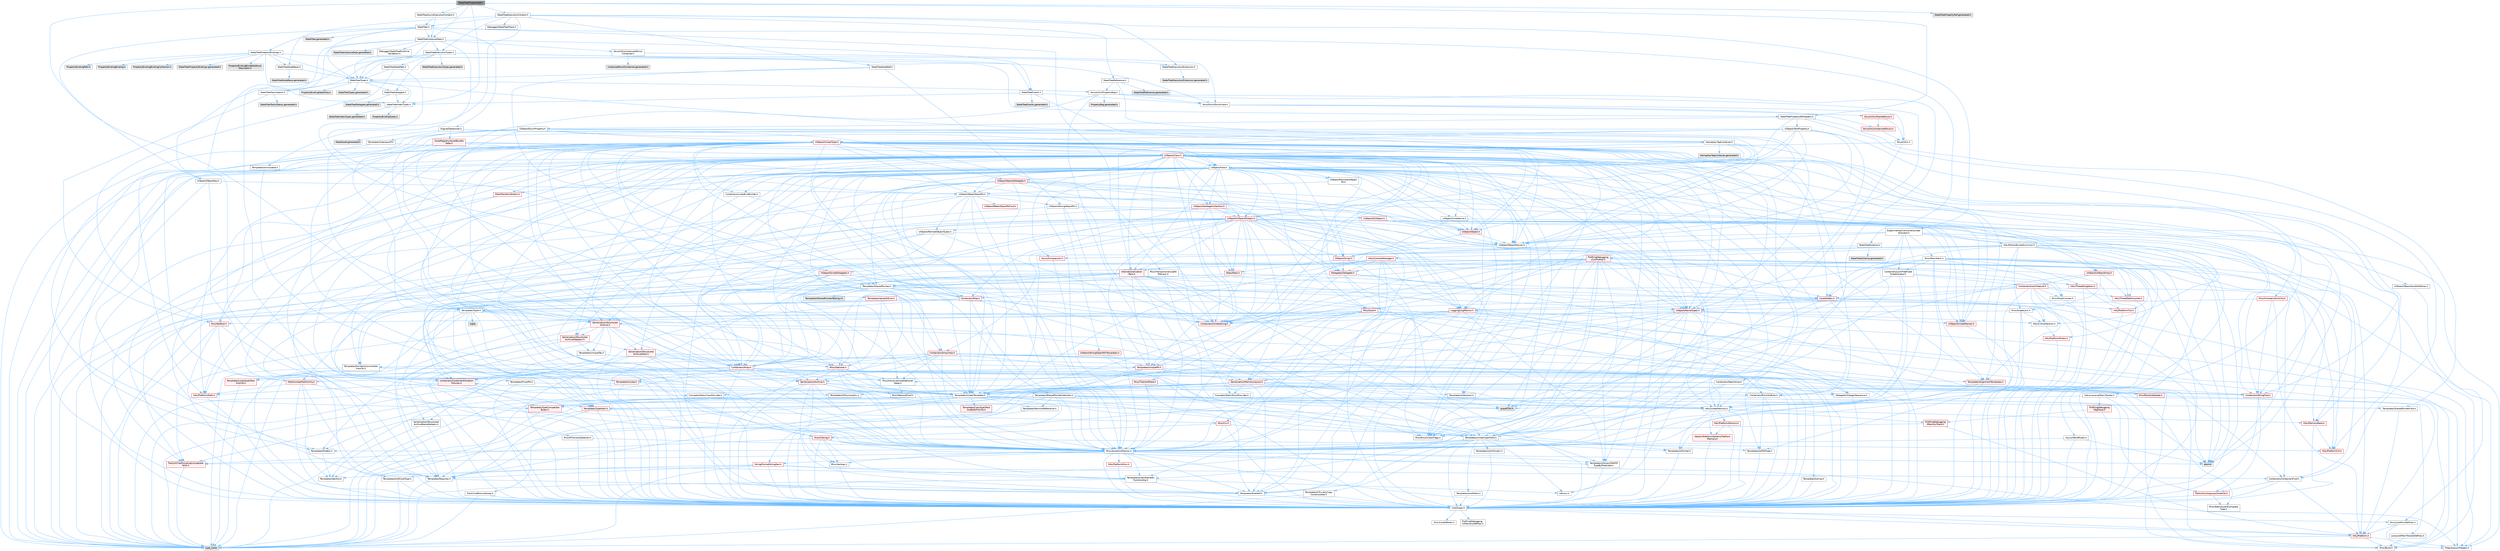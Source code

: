 digraph "StateTreePropertyRef.h"
{
 // INTERACTIVE_SVG=YES
 // LATEX_PDF_SIZE
  bgcolor="transparent";
  edge [fontname=Helvetica,fontsize=10,labelfontname=Helvetica,labelfontsize=10];
  node [fontname=Helvetica,fontsize=10,shape=box,height=0.2,width=0.4];
  Node1 [id="Node000001",label="StateTreePropertyRef.h",height=0.2,width=0.4,color="gray40", fillcolor="grey60", style="filled", fontcolor="black",tooltip=" "];
  Node1 -> Node2 [id="edge1_Node000001_Node000002",color="steelblue1",style="solid",tooltip=" "];
  Node2 [id="Node000002",label="StateTreeAsyncExecutionContext.h",height=0.2,width=0.4,color="grey40", fillcolor="white", style="filled",URL="$dd/d7b/StateTreeAsyncExecutionContext_8h.html",tooltip=" "];
  Node2 -> Node3 [id="edge2_Node000002_Node000003",color="steelblue1",style="solid",tooltip=" "];
  Node3 [id="Node000003",label="StateTree.h",height=0.2,width=0.4,color="grey40", fillcolor="white", style="filled",URL="$de/d30/StateTree_8h.html",tooltip=" "];
  Node3 -> Node4 [id="edge3_Node000003_Node000004",color="steelblue1",style="solid",tooltip=" "];
  Node4 [id="Node000004",label="Engine/DataAsset.h",height=0.2,width=0.4,color="grey40", fillcolor="white", style="filled",URL="$dd/d05/DataAsset_8h.html",tooltip=" "];
  Node4 -> Node5 [id="edge4_Node000004_Node000005",color="steelblue1",style="solid",tooltip=" "];
  Node5 [id="Node000005",label="UObject/ObjectMacros.h",height=0.2,width=0.4,color="grey40", fillcolor="white", style="filled",URL="$d8/d8d/ObjectMacros_8h.html",tooltip=" "];
  Node5 -> Node6 [id="edge5_Node000005_Node000006",color="steelblue1",style="solid",tooltip=" "];
  Node6 [id="Node000006",label="Misc/EnumClassFlags.h",height=0.2,width=0.4,color="grey40", fillcolor="white", style="filled",URL="$d8/de7/EnumClassFlags_8h.html",tooltip=" "];
  Node5 -> Node7 [id="edge6_Node000005_Node000007",color="steelblue1",style="solid",tooltip=" "];
  Node7 [id="Node000007",label="UObject/Script.h",height=0.2,width=0.4,color="red", fillcolor="#FFF0F0", style="filled",URL="$de/dc6/Script_8h.html",tooltip=" "];
  Node7 -> Node8 [id="edge7_Node000007_Node000008",color="steelblue1",style="solid",tooltip=" "];
  Node8 [id="Node000008",label="Delegates/Delegate.h",height=0.2,width=0.4,color="red", fillcolor="#FFF0F0", style="filled",URL="$d4/d80/Delegate_8h.html",tooltip=" "];
  Node8 -> Node9 [id="edge8_Node000008_Node000009",color="steelblue1",style="solid",tooltip=" "];
  Node9 [id="Node000009",label="CoreTypes.h",height=0.2,width=0.4,color="grey40", fillcolor="white", style="filled",URL="$dc/dec/CoreTypes_8h.html",tooltip=" "];
  Node9 -> Node10 [id="edge9_Node000009_Node000010",color="steelblue1",style="solid",tooltip=" "];
  Node10 [id="Node000010",label="HAL/Platform.h",height=0.2,width=0.4,color="red", fillcolor="#FFF0F0", style="filled",URL="$d9/dd0/Platform_8h.html",tooltip=" "];
  Node10 -> Node11 [id="edge10_Node000010_Node000011",color="steelblue1",style="solid",tooltip=" "];
  Node11 [id="Node000011",label="Misc/Build.h",height=0.2,width=0.4,color="grey40", fillcolor="white", style="filled",URL="$d3/dbb/Build_8h.html",tooltip=" "];
  Node10 -> Node13 [id="edge11_Node000010_Node000013",color="steelblue1",style="solid",tooltip=" "];
  Node13 [id="Node000013",label="type_traits",height=0.2,width=0.4,color="grey60", fillcolor="#E0E0E0", style="filled",tooltip=" "];
  Node10 -> Node14 [id="edge12_Node000010_Node000014",color="steelblue1",style="solid",tooltip=" "];
  Node14 [id="Node000014",label="PreprocessorHelpers.h",height=0.2,width=0.4,color="grey40", fillcolor="white", style="filled",URL="$db/ddb/PreprocessorHelpers_8h.html",tooltip=" "];
  Node9 -> Node20 [id="edge13_Node000009_Node000020",color="steelblue1",style="solid",tooltip=" "];
  Node20 [id="Node000020",label="ProfilingDebugging\l/UMemoryDefines.h",height=0.2,width=0.4,color="grey40", fillcolor="white", style="filled",URL="$d2/da2/UMemoryDefines_8h.html",tooltip=" "];
  Node9 -> Node21 [id="edge14_Node000009_Node000021",color="steelblue1",style="solid",tooltip=" "];
  Node21 [id="Node000021",label="Misc/CoreMiscDefines.h",height=0.2,width=0.4,color="grey40", fillcolor="white", style="filled",URL="$da/d38/CoreMiscDefines_8h.html",tooltip=" "];
  Node21 -> Node10 [id="edge15_Node000021_Node000010",color="steelblue1",style="solid",tooltip=" "];
  Node21 -> Node14 [id="edge16_Node000021_Node000014",color="steelblue1",style="solid",tooltip=" "];
  Node9 -> Node22 [id="edge17_Node000009_Node000022",color="steelblue1",style="solid",tooltip=" "];
  Node22 [id="Node000022",label="Misc/CoreDefines.h",height=0.2,width=0.4,color="grey40", fillcolor="white", style="filled",URL="$d3/dd2/CoreDefines_8h.html",tooltip=" "];
  Node8 -> Node23 [id="edge18_Node000008_Node000023",color="steelblue1",style="solid",tooltip=" "];
  Node23 [id="Node000023",label="Misc/AssertionMacros.h",height=0.2,width=0.4,color="grey40", fillcolor="white", style="filled",URL="$d0/dfa/AssertionMacros_8h.html",tooltip=" "];
  Node23 -> Node9 [id="edge19_Node000023_Node000009",color="steelblue1",style="solid",tooltip=" "];
  Node23 -> Node10 [id="edge20_Node000023_Node000010",color="steelblue1",style="solid",tooltip=" "];
  Node23 -> Node24 [id="edge21_Node000023_Node000024",color="steelblue1",style="solid",tooltip=" "];
  Node24 [id="Node000024",label="HAL/PlatformMisc.h",height=0.2,width=0.4,color="red", fillcolor="#FFF0F0", style="filled",URL="$d0/df5/PlatformMisc_8h.html",tooltip=" "];
  Node24 -> Node9 [id="edge22_Node000024_Node000009",color="steelblue1",style="solid",tooltip=" "];
  Node23 -> Node14 [id="edge23_Node000023_Node000014",color="steelblue1",style="solid",tooltip=" "];
  Node23 -> Node59 [id="edge24_Node000023_Node000059",color="steelblue1",style="solid",tooltip=" "];
  Node59 [id="Node000059",label="Templates/EnableIf.h",height=0.2,width=0.4,color="grey40", fillcolor="white", style="filled",URL="$d7/d60/EnableIf_8h.html",tooltip=" "];
  Node59 -> Node9 [id="edge25_Node000059_Node000009",color="steelblue1",style="solid",tooltip=" "];
  Node23 -> Node60 [id="edge26_Node000023_Node000060",color="steelblue1",style="solid",tooltip=" "];
  Node60 [id="Node000060",label="Templates/IsArrayOrRefOf\lTypeByPredicate.h",height=0.2,width=0.4,color="grey40", fillcolor="white", style="filled",URL="$d6/da1/IsArrayOrRefOfTypeByPredicate_8h.html",tooltip=" "];
  Node60 -> Node9 [id="edge27_Node000060_Node000009",color="steelblue1",style="solid",tooltip=" "];
  Node23 -> Node61 [id="edge28_Node000023_Node000061",color="steelblue1",style="solid",tooltip=" "];
  Node61 [id="Node000061",label="Templates/IsValidVariadic\lFunctionArg.h",height=0.2,width=0.4,color="grey40", fillcolor="white", style="filled",URL="$d0/dc8/IsValidVariadicFunctionArg_8h.html",tooltip=" "];
  Node61 -> Node9 [id="edge29_Node000061_Node000009",color="steelblue1",style="solid",tooltip=" "];
  Node61 -> Node62 [id="edge30_Node000061_Node000062",color="steelblue1",style="solid",tooltip=" "];
  Node62 [id="Node000062",label="IsEnum.h",height=0.2,width=0.4,color="grey40", fillcolor="white", style="filled",URL="$d4/de5/IsEnum_8h.html",tooltip=" "];
  Node61 -> Node13 [id="edge31_Node000061_Node000013",color="steelblue1",style="solid",tooltip=" "];
  Node23 -> Node63 [id="edge32_Node000023_Node000063",color="steelblue1",style="solid",tooltip=" "];
  Node63 [id="Node000063",label="Traits/IsCharEncodingCompatible\lWith.h",height=0.2,width=0.4,color="red", fillcolor="#FFF0F0", style="filled",URL="$df/dd1/IsCharEncodingCompatibleWith_8h.html",tooltip=" "];
  Node63 -> Node13 [id="edge33_Node000063_Node000013",color="steelblue1",style="solid",tooltip=" "];
  Node23 -> Node65 [id="edge34_Node000023_Node000065",color="steelblue1",style="solid",tooltip=" "];
  Node65 [id="Node000065",label="Misc/VarArgs.h",height=0.2,width=0.4,color="grey40", fillcolor="white", style="filled",URL="$d5/d6f/VarArgs_8h.html",tooltip=" "];
  Node65 -> Node9 [id="edge35_Node000065_Node000009",color="steelblue1",style="solid",tooltip=" "];
  Node23 -> Node66 [id="edge36_Node000023_Node000066",color="steelblue1",style="solid",tooltip=" "];
  Node66 [id="Node000066",label="String/FormatStringSan.h",height=0.2,width=0.4,color="red", fillcolor="#FFF0F0", style="filled",URL="$d3/d8b/FormatStringSan_8h.html",tooltip=" "];
  Node66 -> Node13 [id="edge37_Node000066_Node000013",color="steelblue1",style="solid",tooltip=" "];
  Node66 -> Node9 [id="edge38_Node000066_Node000009",color="steelblue1",style="solid",tooltip=" "];
  Node66 -> Node67 [id="edge39_Node000066_Node000067",color="steelblue1",style="solid",tooltip=" "];
  Node67 [id="Node000067",label="Templates/Requires.h",height=0.2,width=0.4,color="grey40", fillcolor="white", style="filled",URL="$dc/d96/Requires_8h.html",tooltip=" "];
  Node67 -> Node59 [id="edge40_Node000067_Node000059",color="steelblue1",style="solid",tooltip=" "];
  Node67 -> Node13 [id="edge41_Node000067_Node000013",color="steelblue1",style="solid",tooltip=" "];
  Node66 -> Node68 [id="edge42_Node000066_Node000068",color="steelblue1",style="solid",tooltip=" "];
  Node68 [id="Node000068",label="Templates/Identity.h",height=0.2,width=0.4,color="grey40", fillcolor="white", style="filled",URL="$d0/dd5/Identity_8h.html",tooltip=" "];
  Node66 -> Node61 [id="edge43_Node000066_Node000061",color="steelblue1",style="solid",tooltip=" "];
  Node66 -> Node32 [id="edge44_Node000066_Node000032",color="steelblue1",style="solid",tooltip=" "];
  Node32 [id="Node000032",label="Containers/ContainersFwd.h",height=0.2,width=0.4,color="grey40", fillcolor="white", style="filled",URL="$d4/d0a/ContainersFwd_8h.html",tooltip=" "];
  Node32 -> Node10 [id="edge45_Node000032_Node000010",color="steelblue1",style="solid",tooltip=" "];
  Node32 -> Node9 [id="edge46_Node000032_Node000009",color="steelblue1",style="solid",tooltip=" "];
  Node32 -> Node29 [id="edge47_Node000032_Node000029",color="steelblue1",style="solid",tooltip=" "];
  Node29 [id="Node000029",label="Traits/IsContiguousContainer.h",height=0.2,width=0.4,color="red", fillcolor="#FFF0F0", style="filled",URL="$d5/d3c/IsContiguousContainer_8h.html",tooltip=" "];
  Node29 -> Node9 [id="edge48_Node000029_Node000009",color="steelblue1",style="solid",tooltip=" "];
  Node29 -> Node30 [id="edge49_Node000029_Node000030",color="steelblue1",style="solid",tooltip=" "];
  Node30 [id="Node000030",label="Misc/StaticAssertComplete\lType.h",height=0.2,width=0.4,color="grey40", fillcolor="white", style="filled",URL="$d5/d4e/StaticAssertCompleteType_8h.html",tooltip=" "];
  Node23 -> Node72 [id="edge50_Node000023_Node000072",color="steelblue1",style="solid",tooltip=" "];
  Node72 [id="Node000072",label="atomic",height=0.2,width=0.4,color="grey60", fillcolor="#E0E0E0", style="filled",tooltip=" "];
  Node8 -> Node73 [id="edge51_Node000008_Node000073",color="steelblue1",style="solid",tooltip=" "];
  Node73 [id="Node000073",label="UObject/NameTypes.h",height=0.2,width=0.4,color="red", fillcolor="#FFF0F0", style="filled",URL="$d6/d35/NameTypes_8h.html",tooltip=" "];
  Node73 -> Node9 [id="edge52_Node000073_Node000009",color="steelblue1",style="solid",tooltip=" "];
  Node73 -> Node23 [id="edge53_Node000073_Node000023",color="steelblue1",style="solid",tooltip=" "];
  Node73 -> Node74 [id="edge54_Node000073_Node000074",color="steelblue1",style="solid",tooltip=" "];
  Node74 [id="Node000074",label="HAL/UnrealMemory.h",height=0.2,width=0.4,color="grey40", fillcolor="white", style="filled",URL="$d9/d96/UnrealMemory_8h.html",tooltip=" "];
  Node74 -> Node9 [id="edge55_Node000074_Node000009",color="steelblue1",style="solid",tooltip=" "];
  Node74 -> Node75 [id="edge56_Node000074_Node000075",color="steelblue1",style="solid",tooltip=" "];
  Node75 [id="Node000075",label="GenericPlatform/GenericPlatform\lMemory.h",height=0.2,width=0.4,color="red", fillcolor="#FFF0F0", style="filled",URL="$dd/d22/GenericPlatformMemory_8h.html",tooltip=" "];
  Node75 -> Node9 [id="edge57_Node000075_Node000009",color="steelblue1",style="solid",tooltip=" "];
  Node74 -> Node78 [id="edge58_Node000074_Node000078",color="steelblue1",style="solid",tooltip=" "];
  Node78 [id="Node000078",label="HAL/MemoryBase.h",height=0.2,width=0.4,color="red", fillcolor="#FFF0F0", style="filled",URL="$d6/d9f/MemoryBase_8h.html",tooltip=" "];
  Node78 -> Node9 [id="edge59_Node000078_Node000009",color="steelblue1",style="solid",tooltip=" "];
  Node78 -> Node36 [id="edge60_Node000078_Node000036",color="steelblue1",style="solid",tooltip=" "];
  Node36 [id="Node000036",label="HAL/PlatformCrt.h",height=0.2,width=0.4,color="red", fillcolor="#FFF0F0", style="filled",URL="$d8/d75/PlatformCrt_8h.html",tooltip=" "];
  Node74 -> Node91 [id="edge61_Node000074_Node000091",color="steelblue1",style="solid",tooltip=" "];
  Node91 [id="Node000091",label="HAL/PlatformMemory.h",height=0.2,width=0.4,color="red", fillcolor="#FFF0F0", style="filled",URL="$de/d68/PlatformMemory_8h.html",tooltip=" "];
  Node91 -> Node9 [id="edge62_Node000091_Node000009",color="steelblue1",style="solid",tooltip=" "];
  Node91 -> Node75 [id="edge63_Node000091_Node000075",color="steelblue1",style="solid",tooltip=" "];
  Node74 -> Node93 [id="edge64_Node000074_Node000093",color="steelblue1",style="solid",tooltip=" "];
  Node93 [id="Node000093",label="ProfilingDebugging\l/MemoryTrace.h",height=0.2,width=0.4,color="red", fillcolor="#FFF0F0", style="filled",URL="$da/dd7/MemoryTrace_8h.html",tooltip=" "];
  Node93 -> Node10 [id="edge65_Node000093_Node000010",color="steelblue1",style="solid",tooltip=" "];
  Node93 -> Node6 [id="edge66_Node000093_Node000006",color="steelblue1",style="solid",tooltip=" "];
  Node74 -> Node94 [id="edge67_Node000074_Node000094",color="steelblue1",style="solid",tooltip=" "];
  Node94 [id="Node000094",label="Templates/IsPointer.h",height=0.2,width=0.4,color="grey40", fillcolor="white", style="filled",URL="$d7/d05/IsPointer_8h.html",tooltip=" "];
  Node94 -> Node9 [id="edge68_Node000094_Node000009",color="steelblue1",style="solid",tooltip=" "];
  Node73 -> Node95 [id="edge69_Node000073_Node000095",color="steelblue1",style="solid",tooltip=" "];
  Node95 [id="Node000095",label="Templates/UnrealTypeTraits.h",height=0.2,width=0.4,color="grey40", fillcolor="white", style="filled",URL="$d2/d2d/UnrealTypeTraits_8h.html",tooltip=" "];
  Node95 -> Node9 [id="edge70_Node000095_Node000009",color="steelblue1",style="solid",tooltip=" "];
  Node95 -> Node94 [id="edge71_Node000095_Node000094",color="steelblue1",style="solid",tooltip=" "];
  Node95 -> Node23 [id="edge72_Node000095_Node000023",color="steelblue1",style="solid",tooltip=" "];
  Node95 -> Node87 [id="edge73_Node000095_Node000087",color="steelblue1",style="solid",tooltip=" "];
  Node87 [id="Node000087",label="Templates/AndOrNot.h",height=0.2,width=0.4,color="grey40", fillcolor="white", style="filled",URL="$db/d0a/AndOrNot_8h.html",tooltip=" "];
  Node87 -> Node9 [id="edge74_Node000087_Node000009",color="steelblue1",style="solid",tooltip=" "];
  Node95 -> Node59 [id="edge75_Node000095_Node000059",color="steelblue1",style="solid",tooltip=" "];
  Node95 -> Node96 [id="edge76_Node000095_Node000096",color="steelblue1",style="solid",tooltip=" "];
  Node96 [id="Node000096",label="Templates/IsArithmetic.h",height=0.2,width=0.4,color="grey40", fillcolor="white", style="filled",URL="$d2/d5d/IsArithmetic_8h.html",tooltip=" "];
  Node96 -> Node9 [id="edge77_Node000096_Node000009",color="steelblue1",style="solid",tooltip=" "];
  Node95 -> Node62 [id="edge78_Node000095_Node000062",color="steelblue1",style="solid",tooltip=" "];
  Node95 -> Node97 [id="edge79_Node000095_Node000097",color="steelblue1",style="solid",tooltip=" "];
  Node97 [id="Node000097",label="Templates/Models.h",height=0.2,width=0.4,color="grey40", fillcolor="white", style="filled",URL="$d3/d0c/Models_8h.html",tooltip=" "];
  Node97 -> Node68 [id="edge80_Node000097_Node000068",color="steelblue1",style="solid",tooltip=" "];
  Node95 -> Node98 [id="edge81_Node000095_Node000098",color="steelblue1",style="solid",tooltip=" "];
  Node98 [id="Node000098",label="Templates/IsPODType.h",height=0.2,width=0.4,color="grey40", fillcolor="white", style="filled",URL="$d7/db1/IsPODType_8h.html",tooltip=" "];
  Node98 -> Node9 [id="edge82_Node000098_Node000009",color="steelblue1",style="solid",tooltip=" "];
  Node95 -> Node99 [id="edge83_Node000095_Node000099",color="steelblue1",style="solid",tooltip=" "];
  Node99 [id="Node000099",label="Templates/IsUECoreType.h",height=0.2,width=0.4,color="grey40", fillcolor="white", style="filled",URL="$d1/db8/IsUECoreType_8h.html",tooltip=" "];
  Node99 -> Node9 [id="edge84_Node000099_Node000009",color="steelblue1",style="solid",tooltip=" "];
  Node99 -> Node13 [id="edge85_Node000099_Node000013",color="steelblue1",style="solid",tooltip=" "];
  Node95 -> Node88 [id="edge86_Node000095_Node000088",color="steelblue1",style="solid",tooltip=" "];
  Node88 [id="Node000088",label="Templates/IsTriviallyCopy\lConstructible.h",height=0.2,width=0.4,color="grey40", fillcolor="white", style="filled",URL="$d3/d78/IsTriviallyCopyConstructible_8h.html",tooltip=" "];
  Node88 -> Node9 [id="edge87_Node000088_Node000009",color="steelblue1",style="solid",tooltip=" "];
  Node88 -> Node13 [id="edge88_Node000088_Node000013",color="steelblue1",style="solid",tooltip=" "];
  Node73 -> Node100 [id="edge89_Node000073_Node000100",color="steelblue1",style="solid",tooltip=" "];
  Node100 [id="Node000100",label="Templates/UnrealTemplate.h",height=0.2,width=0.4,color="grey40", fillcolor="white", style="filled",URL="$d4/d24/UnrealTemplate_8h.html",tooltip=" "];
  Node100 -> Node9 [id="edge90_Node000100_Node000009",color="steelblue1",style="solid",tooltip=" "];
  Node100 -> Node94 [id="edge91_Node000100_Node000094",color="steelblue1",style="solid",tooltip=" "];
  Node100 -> Node74 [id="edge92_Node000100_Node000074",color="steelblue1",style="solid",tooltip=" "];
  Node100 -> Node101 [id="edge93_Node000100_Node000101",color="steelblue1",style="solid",tooltip=" "];
  Node101 [id="Node000101",label="Templates/CopyQualifiers\lAndRefsFromTo.h",height=0.2,width=0.4,color="red", fillcolor="#FFF0F0", style="filled",URL="$d3/db3/CopyQualifiersAndRefsFromTo_8h.html",tooltip=" "];
  Node100 -> Node95 [id="edge94_Node000100_Node000095",color="steelblue1",style="solid",tooltip=" "];
  Node100 -> Node103 [id="edge95_Node000100_Node000103",color="steelblue1",style="solid",tooltip=" "];
  Node103 [id="Node000103",label="Templates/RemoveReference.h",height=0.2,width=0.4,color="grey40", fillcolor="white", style="filled",URL="$da/dbe/RemoveReference_8h.html",tooltip=" "];
  Node103 -> Node9 [id="edge96_Node000103_Node000009",color="steelblue1",style="solid",tooltip=" "];
  Node100 -> Node67 [id="edge97_Node000100_Node000067",color="steelblue1",style="solid",tooltip=" "];
  Node100 -> Node104 [id="edge98_Node000100_Node000104",color="steelblue1",style="solid",tooltip=" "];
  Node104 [id="Node000104",label="Templates/TypeCompatible\lBytes.h",height=0.2,width=0.4,color="red", fillcolor="#FFF0F0", style="filled",URL="$df/d0a/TypeCompatibleBytes_8h.html",tooltip=" "];
  Node104 -> Node9 [id="edge99_Node000104_Node000009",color="steelblue1",style="solid",tooltip=" "];
  Node104 -> Node13 [id="edge100_Node000104_Node000013",color="steelblue1",style="solid",tooltip=" "];
  Node100 -> Node68 [id="edge101_Node000100_Node000068",color="steelblue1",style="solid",tooltip=" "];
  Node100 -> Node29 [id="edge102_Node000100_Node000029",color="steelblue1",style="solid",tooltip=" "];
  Node100 -> Node105 [id="edge103_Node000100_Node000105",color="steelblue1",style="solid",tooltip=" "];
  Node105 [id="Node000105",label="Traits/UseBitwiseSwap.h",height=0.2,width=0.4,color="grey40", fillcolor="white", style="filled",URL="$db/df3/UseBitwiseSwap_8h.html",tooltip=" "];
  Node105 -> Node9 [id="edge104_Node000105_Node000009",color="steelblue1",style="solid",tooltip=" "];
  Node105 -> Node13 [id="edge105_Node000105_Node000013",color="steelblue1",style="solid",tooltip=" "];
  Node100 -> Node13 [id="edge106_Node000100_Node000013",color="steelblue1",style="solid",tooltip=" "];
  Node73 -> Node106 [id="edge107_Node000073_Node000106",color="steelblue1",style="solid",tooltip=" "];
  Node106 [id="Node000106",label="Containers/UnrealString.h",height=0.2,width=0.4,color="red", fillcolor="#FFF0F0", style="filled",URL="$d5/dba/UnrealString_8h.html",tooltip=" "];
  Node73 -> Node110 [id="edge108_Node000073_Node000110",color="steelblue1",style="solid",tooltip=" "];
  Node110 [id="Node000110",label="HAL/CriticalSection.h",height=0.2,width=0.4,color="grey40", fillcolor="white", style="filled",URL="$d6/d90/CriticalSection_8h.html",tooltip=" "];
  Node110 -> Node111 [id="edge109_Node000110_Node000111",color="steelblue1",style="solid",tooltip=" "];
  Node111 [id="Node000111",label="HAL/PlatformMutex.h",height=0.2,width=0.4,color="red", fillcolor="#FFF0F0", style="filled",URL="$d9/d0b/PlatformMutex_8h.html",tooltip=" "];
  Node111 -> Node9 [id="edge110_Node000111_Node000009",color="steelblue1",style="solid",tooltip=" "];
  Node73 -> Node26 [id="edge111_Node000073_Node000026",color="steelblue1",style="solid",tooltip=" "];
  Node26 [id="Node000026",label="Containers/StringFwd.h",height=0.2,width=0.4,color="red", fillcolor="#FFF0F0", style="filled",URL="$df/d37/StringFwd_8h.html",tooltip=" "];
  Node26 -> Node9 [id="edge112_Node000026_Node000009",color="steelblue1",style="solid",tooltip=" "];
  Node26 -> Node29 [id="edge113_Node000026_Node000029",color="steelblue1",style="solid",tooltip=" "];
  Node73 -> Node178 [id="edge114_Node000073_Node000178",color="steelblue1",style="solid",tooltip=" "];
  Node178 [id="Node000178",label="UObject/UnrealNames.h",height=0.2,width=0.4,color="red", fillcolor="#FFF0F0", style="filled",URL="$d8/db1/UnrealNames_8h.html",tooltip=" "];
  Node178 -> Node9 [id="edge115_Node000178_Node000009",color="steelblue1",style="solid",tooltip=" "];
  Node73 -> Node144 [id="edge116_Node000073_Node000144",color="steelblue1",style="solid",tooltip=" "];
  Node144 [id="Node000144",label="Serialization/MemoryLayout.h",height=0.2,width=0.4,color="red", fillcolor="#FFF0F0", style="filled",URL="$d7/d66/MemoryLayout_8h.html",tooltip=" "];
  Node144 -> Node145 [id="edge117_Node000144_Node000145",color="steelblue1",style="solid",tooltip=" "];
  Node145 [id="Node000145",label="Concepts/StaticClassProvider.h",height=0.2,width=0.4,color="grey40", fillcolor="white", style="filled",URL="$dd/d83/StaticClassProvider_8h.html",tooltip=" "];
  Node144 -> Node146 [id="edge118_Node000144_Node000146",color="steelblue1",style="solid",tooltip=" "];
  Node146 [id="Node000146",label="Concepts/StaticStructProvider.h",height=0.2,width=0.4,color="grey40", fillcolor="white", style="filled",URL="$d5/d77/StaticStructProvider_8h.html",tooltip=" "];
  Node144 -> Node147 [id="edge119_Node000144_Node000147",color="steelblue1",style="solid",tooltip=" "];
  Node147 [id="Node000147",label="Containers/EnumAsByte.h",height=0.2,width=0.4,color="grey40", fillcolor="white", style="filled",URL="$d6/d9a/EnumAsByte_8h.html",tooltip=" "];
  Node147 -> Node9 [id="edge120_Node000147_Node000009",color="steelblue1",style="solid",tooltip=" "];
  Node147 -> Node98 [id="edge121_Node000147_Node000098",color="steelblue1",style="solid",tooltip=" "];
  Node147 -> Node148 [id="edge122_Node000147_Node000148",color="steelblue1",style="solid",tooltip=" "];
  Node148 [id="Node000148",label="Templates/TypeHash.h",height=0.2,width=0.4,color="red", fillcolor="#FFF0F0", style="filled",URL="$d1/d62/TypeHash_8h.html",tooltip=" "];
  Node148 -> Node9 [id="edge123_Node000148_Node000009",color="steelblue1",style="solid",tooltip=" "];
  Node148 -> Node67 [id="edge124_Node000148_Node000067",color="steelblue1",style="solid",tooltip=" "];
  Node148 -> Node149 [id="edge125_Node000148_Node000149",color="steelblue1",style="solid",tooltip=" "];
  Node149 [id="Node000149",label="Misc/Crc.h",height=0.2,width=0.4,color="red", fillcolor="#FFF0F0", style="filled",URL="$d4/dd2/Crc_8h.html",tooltip=" "];
  Node149 -> Node9 [id="edge126_Node000149_Node000009",color="steelblue1",style="solid",tooltip=" "];
  Node149 -> Node23 [id="edge127_Node000149_Node000023",color="steelblue1",style="solid",tooltip=" "];
  Node149 -> Node150 [id="edge128_Node000149_Node000150",color="steelblue1",style="solid",tooltip=" "];
  Node150 [id="Node000150",label="Misc/CString.h",height=0.2,width=0.4,color="red", fillcolor="#FFF0F0", style="filled",URL="$d2/d49/CString_8h.html",tooltip=" "];
  Node150 -> Node9 [id="edge129_Node000150_Node000009",color="steelblue1",style="solid",tooltip=" "];
  Node150 -> Node36 [id="edge130_Node000150_Node000036",color="steelblue1",style="solid",tooltip=" "];
  Node150 -> Node23 [id="edge131_Node000150_Node000023",color="steelblue1",style="solid",tooltip=" "];
  Node150 -> Node65 [id="edge132_Node000150_Node000065",color="steelblue1",style="solid",tooltip=" "];
  Node150 -> Node60 [id="edge133_Node000150_Node000060",color="steelblue1",style="solid",tooltip=" "];
  Node150 -> Node61 [id="edge134_Node000150_Node000061",color="steelblue1",style="solid",tooltip=" "];
  Node150 -> Node63 [id="edge135_Node000150_Node000063",color="steelblue1",style="solid",tooltip=" "];
  Node149 -> Node95 [id="edge136_Node000149_Node000095",color="steelblue1",style="solid",tooltip=" "];
  Node148 -> Node13 [id="edge137_Node000148_Node000013",color="steelblue1",style="solid",tooltip=" "];
  Node144 -> Node26 [id="edge138_Node000144_Node000026",color="steelblue1",style="solid",tooltip=" "];
  Node144 -> Node74 [id="edge139_Node000144_Node000074",color="steelblue1",style="solid",tooltip=" "];
  Node144 -> Node59 [id="edge140_Node000144_Node000059",color="steelblue1",style="solid",tooltip=" "];
  Node144 -> Node156 [id="edge141_Node000144_Node000156",color="steelblue1",style="solid",tooltip=" "];
  Node156 [id="Node000156",label="Templates/IsAbstract.h",height=0.2,width=0.4,color="grey40", fillcolor="white", style="filled",URL="$d8/db7/IsAbstract_8h.html",tooltip=" "];
  Node144 -> Node124 [id="edge142_Node000144_Node000124",color="steelblue1",style="solid",tooltip=" "];
  Node124 [id="Node000124",label="Templates/IsPolymorphic.h",height=0.2,width=0.4,color="grey40", fillcolor="white", style="filled",URL="$dc/d20/IsPolymorphic_8h.html",tooltip=" "];
  Node144 -> Node97 [id="edge143_Node000144_Node000097",color="steelblue1",style="solid",tooltip=" "];
  Node144 -> Node100 [id="edge144_Node000144_Node000100",color="steelblue1",style="solid",tooltip=" "];
  Node73 -> Node127 [id="edge145_Node000073_Node000127",color="steelblue1",style="solid",tooltip=" "];
  Node127 [id="Node000127",label="Misc/IntrusiveUnsetOptional\lState.h",height=0.2,width=0.4,color="grey40", fillcolor="white", style="filled",URL="$d2/d0a/IntrusiveUnsetOptionalState_8h.html",tooltip=" "];
  Node127 -> Node128 [id="edge146_Node000127_Node000128",color="steelblue1",style="solid",tooltip=" "];
  Node128 [id="Node000128",label="Misc/OptionalFwd.h",height=0.2,width=0.4,color="grey40", fillcolor="white", style="filled",URL="$dc/d50/OptionalFwd_8h.html",tooltip=" "];
  Node8 -> Node186 [id="edge147_Node000008_Node000186",color="steelblue1",style="solid",tooltip=" "];
  Node186 [id="Node000186",label="Templates/SharedPointer.h",height=0.2,width=0.4,color="grey40", fillcolor="white", style="filled",URL="$d2/d17/SharedPointer_8h.html",tooltip=" "];
  Node186 -> Node9 [id="edge148_Node000186_Node000009",color="steelblue1",style="solid",tooltip=" "];
  Node186 -> Node127 [id="edge149_Node000186_Node000127",color="steelblue1",style="solid",tooltip=" "];
  Node186 -> Node187 [id="edge150_Node000186_Node000187",color="steelblue1",style="solid",tooltip=" "];
  Node187 [id="Node000187",label="Templates/PointerIsConvertible\lFromTo.h",height=0.2,width=0.4,color="grey40", fillcolor="white", style="filled",URL="$d6/d65/PointerIsConvertibleFromTo_8h.html",tooltip=" "];
  Node187 -> Node9 [id="edge151_Node000187_Node000009",color="steelblue1",style="solid",tooltip=" "];
  Node187 -> Node30 [id="edge152_Node000187_Node000030",color="steelblue1",style="solid",tooltip=" "];
  Node187 -> Node171 [id="edge153_Node000187_Node000171",color="steelblue1",style="solid",tooltip=" "];
  Node171 [id="Node000171",label="Templates/LosesQualifiers\lFromTo.h",height=0.2,width=0.4,color="red", fillcolor="#FFF0F0", style="filled",URL="$d2/db3/LosesQualifiersFromTo_8h.html",tooltip=" "];
  Node171 -> Node13 [id="edge154_Node000171_Node000013",color="steelblue1",style="solid",tooltip=" "];
  Node187 -> Node13 [id="edge155_Node000187_Node000013",color="steelblue1",style="solid",tooltip=" "];
  Node186 -> Node23 [id="edge156_Node000186_Node000023",color="steelblue1",style="solid",tooltip=" "];
  Node186 -> Node74 [id="edge157_Node000186_Node000074",color="steelblue1",style="solid",tooltip=" "];
  Node186 -> Node126 [id="edge158_Node000186_Node000126",color="steelblue1",style="solid",tooltip=" "];
  Node126 [id="Node000126",label="Containers/Array.h",height=0.2,width=0.4,color="red", fillcolor="#FFF0F0", style="filled",URL="$df/dd0/Array_8h.html",tooltip=" "];
  Node126 -> Node9 [id="edge159_Node000126_Node000009",color="steelblue1",style="solid",tooltip=" "];
  Node126 -> Node23 [id="edge160_Node000126_Node000023",color="steelblue1",style="solid",tooltip=" "];
  Node126 -> Node127 [id="edge161_Node000126_Node000127",color="steelblue1",style="solid",tooltip=" "];
  Node126 -> Node129 [id="edge162_Node000126_Node000129",color="steelblue1",style="solid",tooltip=" "];
  Node129 [id="Node000129",label="Misc/ReverseIterate.h",height=0.2,width=0.4,color="red", fillcolor="#FFF0F0", style="filled",URL="$db/de3/ReverseIterate_8h.html",tooltip=" "];
  Node129 -> Node10 [id="edge163_Node000129_Node000010",color="steelblue1",style="solid",tooltip=" "];
  Node126 -> Node74 [id="edge164_Node000126_Node000074",color="steelblue1",style="solid",tooltip=" "];
  Node126 -> Node95 [id="edge165_Node000126_Node000095",color="steelblue1",style="solid",tooltip=" "];
  Node126 -> Node100 [id="edge166_Node000126_Node000100",color="steelblue1",style="solid",tooltip=" "];
  Node126 -> Node114 [id="edge167_Node000126_Node000114",color="steelblue1",style="solid",tooltip=" "];
  Node114 [id="Node000114",label="Containers/ContainerAllocation\lPolicies.h",height=0.2,width=0.4,color="red", fillcolor="#FFF0F0", style="filled",URL="$d7/dff/ContainerAllocationPolicies_8h.html",tooltip=" "];
  Node114 -> Node9 [id="edge168_Node000114_Node000009",color="steelblue1",style="solid",tooltip=" "];
  Node114 -> Node114 [id="edge169_Node000114_Node000114",color="steelblue1",style="solid",tooltip=" "];
  Node114 -> Node116 [id="edge170_Node000114_Node000116",color="steelblue1",style="solid",tooltip=" "];
  Node116 [id="Node000116",label="HAL/PlatformMath.h",height=0.2,width=0.4,color="red", fillcolor="#FFF0F0", style="filled",URL="$dc/d53/PlatformMath_8h.html",tooltip=" "];
  Node116 -> Node9 [id="edge171_Node000116_Node000009",color="steelblue1",style="solid",tooltip=" "];
  Node114 -> Node74 [id="edge172_Node000114_Node000074",color="steelblue1",style="solid",tooltip=" "];
  Node114 -> Node23 [id="edge173_Node000114_Node000023",color="steelblue1",style="solid",tooltip=" "];
  Node114 -> Node124 [id="edge174_Node000114_Node000124",color="steelblue1",style="solid",tooltip=" "];
  Node114 -> Node104 [id="edge175_Node000114_Node000104",color="steelblue1",style="solid",tooltip=" "];
  Node114 -> Node13 [id="edge176_Node000114_Node000013",color="steelblue1",style="solid",tooltip=" "];
  Node126 -> Node133 [id="edge177_Node000126_Node000133",color="steelblue1",style="solid",tooltip=" "];
  Node133 [id="Node000133",label="Serialization/Archive.h",height=0.2,width=0.4,color="red", fillcolor="#FFF0F0", style="filled",URL="$d7/d3b/Archive_8h.html",tooltip=" "];
  Node133 -> Node9 [id="edge178_Node000133_Node000009",color="steelblue1",style="solid",tooltip=" "];
  Node133 -> Node23 [id="edge179_Node000133_Node000023",color="steelblue1",style="solid",tooltip=" "];
  Node133 -> Node11 [id="edge180_Node000133_Node000011",color="steelblue1",style="solid",tooltip=" "];
  Node133 -> Node65 [id="edge181_Node000133_Node000065",color="steelblue1",style="solid",tooltip=" "];
  Node133 -> Node59 [id="edge182_Node000133_Node000059",color="steelblue1",style="solid",tooltip=" "];
  Node133 -> Node60 [id="edge183_Node000133_Node000060",color="steelblue1",style="solid",tooltip=" "];
  Node133 -> Node61 [id="edge184_Node000133_Node000061",color="steelblue1",style="solid",tooltip=" "];
  Node133 -> Node100 [id="edge185_Node000133_Node000100",color="steelblue1",style="solid",tooltip=" "];
  Node133 -> Node63 [id="edge186_Node000133_Node000063",color="steelblue1",style="solid",tooltip=" "];
  Node126 -> Node159 [id="edge187_Node000126_Node000159",color="steelblue1",style="solid",tooltip=" "];
  Node159 [id="Node000159",label="Templates/Invoke.h",height=0.2,width=0.4,color="red", fillcolor="#FFF0F0", style="filled",URL="$d7/deb/Invoke_8h.html",tooltip=" "];
  Node159 -> Node9 [id="edge188_Node000159_Node000009",color="steelblue1",style="solid",tooltip=" "];
  Node159 -> Node100 [id="edge189_Node000159_Node000100",color="steelblue1",style="solid",tooltip=" "];
  Node159 -> Node13 [id="edge190_Node000159_Node000013",color="steelblue1",style="solid",tooltip=" "];
  Node126 -> Node171 [id="edge191_Node000126_Node000171",color="steelblue1",style="solid",tooltip=" "];
  Node126 -> Node67 [id="edge192_Node000126_Node000067",color="steelblue1",style="solid",tooltip=" "];
  Node126 -> Node176 [id="edge193_Node000126_Node000176",color="steelblue1",style="solid",tooltip=" "];
  Node176 [id="Node000176",label="Templates/AlignmentTemplates.h",height=0.2,width=0.4,color="red", fillcolor="#FFF0F0", style="filled",URL="$dd/d32/AlignmentTemplates_8h.html",tooltip=" "];
  Node176 -> Node9 [id="edge194_Node000176_Node000009",color="steelblue1",style="solid",tooltip=" "];
  Node176 -> Node94 [id="edge195_Node000176_Node000094",color="steelblue1",style="solid",tooltip=" "];
  Node126 -> Node13 [id="edge196_Node000126_Node000013",color="steelblue1",style="solid",tooltip=" "];
  Node186 -> Node188 [id="edge197_Node000186_Node000188",color="steelblue1",style="solid",tooltip=" "];
  Node188 [id="Node000188",label="Containers/Map.h",height=0.2,width=0.4,color="red", fillcolor="#FFF0F0", style="filled",URL="$df/d79/Map_8h.html",tooltip=" "];
  Node188 -> Node9 [id="edge198_Node000188_Node000009",color="steelblue1",style="solid",tooltip=" "];
  Node188 -> Node106 [id="edge199_Node000188_Node000106",color="steelblue1",style="solid",tooltip=" "];
  Node188 -> Node23 [id="edge200_Node000188_Node000023",color="steelblue1",style="solid",tooltip=" "];
  Node188 -> Node214 [id="edge201_Node000188_Node000214",color="steelblue1",style="solid",tooltip=" "];
  Node214 [id="Node000214",label="Templates/Tuple.h",height=0.2,width=0.4,color="grey40", fillcolor="white", style="filled",URL="$d2/d4f/Tuple_8h.html",tooltip=" "];
  Node214 -> Node9 [id="edge202_Node000214_Node000009",color="steelblue1",style="solid",tooltip=" "];
  Node214 -> Node100 [id="edge203_Node000214_Node000100",color="steelblue1",style="solid",tooltip=" "];
  Node214 -> Node215 [id="edge204_Node000214_Node000215",color="steelblue1",style="solid",tooltip=" "];
  Node215 [id="Node000215",label="Delegates/IntegerSequence.h",height=0.2,width=0.4,color="grey40", fillcolor="white", style="filled",URL="$d2/dcc/IntegerSequence_8h.html",tooltip=" "];
  Node215 -> Node9 [id="edge205_Node000215_Node000009",color="steelblue1",style="solid",tooltip=" "];
  Node214 -> Node159 [id="edge206_Node000214_Node000159",color="steelblue1",style="solid",tooltip=" "];
  Node214 -> Node195 [id="edge207_Node000214_Node000195",color="steelblue1",style="solid",tooltip=" "];
  Node195 [id="Node000195",label="Serialization/Structured\lArchive.h",height=0.2,width=0.4,color="red", fillcolor="#FFF0F0", style="filled",URL="$d9/d1e/StructuredArchive_8h.html",tooltip=" "];
  Node195 -> Node126 [id="edge208_Node000195_Node000126",color="steelblue1",style="solid",tooltip=" "];
  Node195 -> Node114 [id="edge209_Node000195_Node000114",color="steelblue1",style="solid",tooltip=" "];
  Node195 -> Node9 [id="edge210_Node000195_Node000009",color="steelblue1",style="solid",tooltip=" "];
  Node195 -> Node11 [id="edge211_Node000195_Node000011",color="steelblue1",style="solid",tooltip=" "];
  Node195 -> Node133 [id="edge212_Node000195_Node000133",color="steelblue1",style="solid",tooltip=" "];
  Node195 -> Node199 [id="edge213_Node000195_Node000199",color="steelblue1",style="solid",tooltip=" "];
  Node199 [id="Node000199",label="Serialization/Structured\lArchiveAdapters.h",height=0.2,width=0.4,color="red", fillcolor="#FFF0F0", style="filled",URL="$d3/de1/StructuredArchiveAdapters_8h.html",tooltip=" "];
  Node199 -> Node9 [id="edge214_Node000199_Node000009",color="steelblue1",style="solid",tooltip=" "];
  Node199 -> Node97 [id="edge215_Node000199_Node000097",color="steelblue1",style="solid",tooltip=" "];
  Node199 -> Node202 [id="edge216_Node000199_Node000202",color="steelblue1",style="solid",tooltip=" "];
  Node202 [id="Node000202",label="Serialization/Structured\lArchiveSlots.h",height=0.2,width=0.4,color="red", fillcolor="#FFF0F0", style="filled",URL="$d2/d87/StructuredArchiveSlots_8h.html",tooltip=" "];
  Node202 -> Node126 [id="edge217_Node000202_Node000126",color="steelblue1",style="solid",tooltip=" "];
  Node202 -> Node9 [id="edge218_Node000202_Node000009",color="steelblue1",style="solid",tooltip=" "];
  Node202 -> Node11 [id="edge219_Node000202_Node000011",color="steelblue1",style="solid",tooltip=" "];
  Node202 -> Node203 [id="edge220_Node000202_Node000203",color="steelblue1",style="solid",tooltip=" "];
  Node203 [id="Node000203",label="Misc/Optional.h",height=0.2,width=0.4,color="red", fillcolor="#FFF0F0", style="filled",URL="$d2/dae/Optional_8h.html",tooltip=" "];
  Node203 -> Node9 [id="edge221_Node000203_Node000009",color="steelblue1",style="solid",tooltip=" "];
  Node203 -> Node23 [id="edge222_Node000203_Node000023",color="steelblue1",style="solid",tooltip=" "];
  Node203 -> Node127 [id="edge223_Node000203_Node000127",color="steelblue1",style="solid",tooltip=" "];
  Node203 -> Node128 [id="edge224_Node000203_Node000128",color="steelblue1",style="solid",tooltip=" "];
  Node203 -> Node100 [id="edge225_Node000203_Node000100",color="steelblue1",style="solid",tooltip=" "];
  Node203 -> Node133 [id="edge226_Node000203_Node000133",color="steelblue1",style="solid",tooltip=" "];
  Node202 -> Node133 [id="edge227_Node000202_Node000133",color="steelblue1",style="solid",tooltip=" "];
  Node202 -> Node198 [id="edge228_Node000202_Node000198",color="steelblue1",style="solid",tooltip=" "];
  Node198 [id="Node000198",label="Serialization/Structured\lArchiveNameHelpers.h",height=0.2,width=0.4,color="grey40", fillcolor="white", style="filled",URL="$d0/d7b/StructuredArchiveNameHelpers_8h.html",tooltip=" "];
  Node198 -> Node9 [id="edge229_Node000198_Node000009",color="steelblue1",style="solid",tooltip=" "];
  Node198 -> Node68 [id="edge230_Node000198_Node000068",color="steelblue1",style="solid",tooltip=" "];
  Node202 -> Node59 [id="edge231_Node000202_Node000059",color="steelblue1",style="solid",tooltip=" "];
  Node199 -> Node206 [id="edge232_Node000199_Node000206",color="steelblue1",style="solid",tooltip=" "];
  Node206 [id="Node000206",label="Templates/UniqueObj.h",height=0.2,width=0.4,color="grey40", fillcolor="white", style="filled",URL="$da/d95/UniqueObj_8h.html",tooltip=" "];
  Node206 -> Node9 [id="edge233_Node000206_Node000009",color="steelblue1",style="solid",tooltip=" "];
  Node206 -> Node207 [id="edge234_Node000206_Node000207",color="steelblue1",style="solid",tooltip=" "];
  Node207 [id="Node000207",label="Templates/UniquePtr.h",height=0.2,width=0.4,color="red", fillcolor="#FFF0F0", style="filled",URL="$de/d1a/UniquePtr_8h.html",tooltip=" "];
  Node207 -> Node9 [id="edge235_Node000207_Node000009",color="steelblue1",style="solid",tooltip=" "];
  Node207 -> Node100 [id="edge236_Node000207_Node000100",color="steelblue1",style="solid",tooltip=" "];
  Node207 -> Node177 [id="edge237_Node000207_Node000177",color="steelblue1",style="solid",tooltip=" "];
  Node177 [id="Node000177",label="Templates/IsArray.h",height=0.2,width=0.4,color="grey40", fillcolor="white", style="filled",URL="$d8/d8d/IsArray_8h.html",tooltip=" "];
  Node177 -> Node9 [id="edge238_Node000177_Node000009",color="steelblue1",style="solid",tooltip=" "];
  Node207 -> Node67 [id="edge239_Node000207_Node000067",color="steelblue1",style="solid",tooltip=" "];
  Node207 -> Node144 [id="edge240_Node000207_Node000144",color="steelblue1",style="solid",tooltip=" "];
  Node207 -> Node13 [id="edge241_Node000207_Node000013",color="steelblue1",style="solid",tooltip=" "];
  Node195 -> Node198 [id="edge242_Node000195_Node000198",color="steelblue1",style="solid",tooltip=" "];
  Node195 -> Node202 [id="edge243_Node000195_Node000202",color="steelblue1",style="solid",tooltip=" "];
  Node195 -> Node206 [id="edge244_Node000195_Node000206",color="steelblue1",style="solid",tooltip=" "];
  Node214 -> Node144 [id="edge245_Node000214_Node000144",color="steelblue1",style="solid",tooltip=" "];
  Node214 -> Node67 [id="edge246_Node000214_Node000067",color="steelblue1",style="solid",tooltip=" "];
  Node214 -> Node148 [id="edge247_Node000214_Node000148",color="steelblue1",style="solid",tooltip=" "];
  Node214 -> Node216 [id="edge248_Node000214_Node000216",color="steelblue1",style="solid",tooltip=" "];
  Node216 [id="Node000216",label="tuple",height=0.2,width=0.4,color="grey60", fillcolor="#E0E0E0", style="filled",tooltip=" "];
  Node214 -> Node13 [id="edge249_Node000214_Node000013",color="steelblue1",style="solid",tooltip=" "];
  Node188 -> Node100 [id="edge250_Node000188_Node000100",color="steelblue1",style="solid",tooltip=" "];
  Node188 -> Node95 [id="edge251_Node000188_Node000095",color="steelblue1",style="solid",tooltip=" "];
  Node188 -> Node13 [id="edge252_Node000188_Node000013",color="steelblue1",style="solid",tooltip=" "];
  Node186 -> Node217 [id="edge253_Node000186_Node000217",color="steelblue1",style="solid",tooltip=" "];
  Node217 [id="Node000217",label="CoreGlobals.h",height=0.2,width=0.4,color="red", fillcolor="#FFF0F0", style="filled",URL="$d5/d8c/CoreGlobals_8h.html",tooltip=" "];
  Node217 -> Node106 [id="edge254_Node000217_Node000106",color="steelblue1",style="solid",tooltip=" "];
  Node217 -> Node9 [id="edge255_Node000217_Node000009",color="steelblue1",style="solid",tooltip=" "];
  Node217 -> Node218 [id="edge256_Node000217_Node000218",color="steelblue1",style="solid",tooltip=" "];
  Node218 [id="Node000218",label="HAL/PlatformTLS.h",height=0.2,width=0.4,color="red", fillcolor="#FFF0F0", style="filled",URL="$d0/def/PlatformTLS_8h.html",tooltip=" "];
  Node218 -> Node9 [id="edge257_Node000218_Node000009",color="steelblue1",style="solid",tooltip=" "];
  Node217 -> Node221 [id="edge258_Node000217_Node000221",color="steelblue1",style="solid",tooltip=" "];
  Node221 [id="Node000221",label="Logging/LogMacros.h",height=0.2,width=0.4,color="red", fillcolor="#FFF0F0", style="filled",URL="$d0/d16/LogMacros_8h.html",tooltip=" "];
  Node221 -> Node106 [id="edge259_Node000221_Node000106",color="steelblue1",style="solid",tooltip=" "];
  Node221 -> Node9 [id="edge260_Node000221_Node000009",color="steelblue1",style="solid",tooltip=" "];
  Node221 -> Node14 [id="edge261_Node000221_Node000014",color="steelblue1",style="solid",tooltip=" "];
  Node221 -> Node23 [id="edge262_Node000221_Node000023",color="steelblue1",style="solid",tooltip=" "];
  Node221 -> Node11 [id="edge263_Node000221_Node000011",color="steelblue1",style="solid",tooltip=" "];
  Node221 -> Node65 [id="edge264_Node000221_Node000065",color="steelblue1",style="solid",tooltip=" "];
  Node221 -> Node66 [id="edge265_Node000221_Node000066",color="steelblue1",style="solid",tooltip=" "];
  Node221 -> Node59 [id="edge266_Node000221_Node000059",color="steelblue1",style="solid",tooltip=" "];
  Node221 -> Node60 [id="edge267_Node000221_Node000060",color="steelblue1",style="solid",tooltip=" "];
  Node221 -> Node61 [id="edge268_Node000221_Node000061",color="steelblue1",style="solid",tooltip=" "];
  Node221 -> Node63 [id="edge269_Node000221_Node000063",color="steelblue1",style="solid",tooltip=" "];
  Node221 -> Node13 [id="edge270_Node000221_Node000013",color="steelblue1",style="solid",tooltip=" "];
  Node217 -> Node11 [id="edge271_Node000217_Node000011",color="steelblue1",style="solid",tooltip=" "];
  Node217 -> Node6 [id="edge272_Node000217_Node000006",color="steelblue1",style="solid",tooltip=" "];
  Node217 -> Node73 [id="edge273_Node000217_Node000073",color="steelblue1",style="solid",tooltip=" "];
  Node217 -> Node72 [id="edge274_Node000217_Node000072",color="steelblue1",style="solid",tooltip=" "];
  Node186 -> Node225 [id="edge275_Node000186_Node000225",color="steelblue1",style="solid",tooltip=" "];
  Node225 [id="Node000225",label="Templates/SharedPointerInternals.h",height=0.2,width=0.4,color="grey40", fillcolor="white", style="filled",URL="$de/d3a/SharedPointerInternals_8h.html",tooltip=" "];
  Node225 -> Node9 [id="edge276_Node000225_Node000009",color="steelblue1",style="solid",tooltip=" "];
  Node225 -> Node74 [id="edge277_Node000225_Node000074",color="steelblue1",style="solid",tooltip=" "];
  Node225 -> Node23 [id="edge278_Node000225_Node000023",color="steelblue1",style="solid",tooltip=" "];
  Node225 -> Node103 [id="edge279_Node000225_Node000103",color="steelblue1",style="solid",tooltip=" "];
  Node225 -> Node226 [id="edge280_Node000225_Node000226",color="steelblue1",style="solid",tooltip=" "];
  Node226 [id="Node000226",label="Templates/SharedPointerFwd.h",height=0.2,width=0.4,color="grey40", fillcolor="white", style="filled",URL="$d3/d1d/SharedPointerFwd_8h.html",tooltip=" "];
  Node226 -> Node10 [id="edge281_Node000226_Node000010",color="steelblue1",style="solid",tooltip=" "];
  Node225 -> Node104 [id="edge282_Node000225_Node000104",color="steelblue1",style="solid",tooltip=" "];
  Node225 -> Node227 [id="edge283_Node000225_Node000227",color="steelblue1",style="solid",tooltip=" "];
  Node227 [id="Node000227",label="AutoRTFM.h",height=0.2,width=0.4,color="grey60", fillcolor="#E0E0E0", style="filled",tooltip=" "];
  Node225 -> Node72 [id="edge284_Node000225_Node000072",color="steelblue1",style="solid",tooltip=" "];
  Node225 -> Node13 [id="edge285_Node000225_Node000013",color="steelblue1",style="solid",tooltip=" "];
  Node186 -> Node228 [id="edge286_Node000186_Node000228",color="steelblue1",style="solid",tooltip=" "];
  Node228 [id="Node000228",label="Templates/SharedPointerTesting.inl",height=0.2,width=0.4,color="grey60", fillcolor="#E0E0E0", style="filled",tooltip=" "];
  Node8 -> Node215 [id="edge287_Node000008_Node000215",color="steelblue1",style="solid",tooltip=" "];
  Node8 -> Node227 [id="edge288_Node000008_Node000227",color="steelblue1",style="solid",tooltip=" "];
  Node7 -> Node247 [id="edge289_Node000007_Node000247",color="steelblue1",style="solid",tooltip=" "];
  Node247 [id="Node000247",label="HAL/ThreadSingleton.h",height=0.2,width=0.4,color="red", fillcolor="#FFF0F0", style="filled",URL="$d0/dd5/ThreadSingleton_8h.html",tooltip=" "];
  Node247 -> Node9 [id="edge290_Node000247_Node000009",color="steelblue1",style="solid",tooltip=" "];
  Node247 -> Node218 [id="edge291_Node000247_Node000218",color="steelblue1",style="solid",tooltip=" "];
  Node7 -> Node249 [id="edge292_Node000007_Node000249",color="steelblue1",style="solid",tooltip=" "];
  Node249 [id="Node000249",label="Stats/Stats.h",height=0.2,width=0.4,color="red", fillcolor="#FFF0F0", style="filled",URL="$dc/d09/Stats_8h.html",tooltip=" "];
  Node249 -> Node217 [id="edge293_Node000249_Node000217",color="steelblue1",style="solid",tooltip=" "];
  Node249 -> Node9 [id="edge294_Node000249_Node000009",color="steelblue1",style="solid",tooltip=" "];
  Node7 -> Node6 [id="edge295_Node000007_Node000006",color="steelblue1",style="solid",tooltip=" "];
  Node4 -> Node279 [id="edge296_Node000004_Node000279",color="steelblue1",style="solid",tooltip=" "];
  Node279 [id="Node000279",label="UObject/Object.h",height=0.2,width=0.4,color="red", fillcolor="#FFF0F0", style="filled",URL="$db/dbf/Object_8h.html",tooltip=" "];
  Node279 -> Node7 [id="edge297_Node000279_Node000007",color="steelblue1",style="solid",tooltip=" "];
  Node279 -> Node5 [id="edge298_Node000279_Node000005",color="steelblue1",style="solid",tooltip=" "];
  Node4 -> Node321 [id="edge299_Node000004_Node000321",color="steelblue1",style="solid",tooltip=" "];
  Node321 [id="Node000321",label="AssetRegistry/AssetBundle\lData.h",height=0.2,width=0.4,color="red", fillcolor="#FFF0F0", style="filled",URL="$df/d47/AssetBundleData_8h.html",tooltip=" "];
  Node321 -> Node126 [id="edge300_Node000321_Node000126",color="steelblue1",style="solid",tooltip=" "];
  Node321 -> Node106 [id="edge301_Node000321_Node000106",color="steelblue1",style="solid",tooltip=" "];
  Node321 -> Node9 [id="edge302_Node000321_Node000009",color="steelblue1",style="solid",tooltip=" "];
  Node321 -> Node23 [id="edge303_Node000321_Node000023",color="steelblue1",style="solid",tooltip=" "];
  Node321 -> Node322 [id="edge304_Node000321_Node000322",color="steelblue1",style="solid",tooltip=" "];
  Node322 [id="Node000322",label="UObject/Class.h",height=0.2,width=0.4,color="red", fillcolor="#FFF0F0", style="filled",URL="$d4/d05/Class_8h.html",tooltip=" "];
  Node322 -> Node145 [id="edge305_Node000322_Node000145",color="steelblue1",style="solid",tooltip=" "];
  Node322 -> Node146 [id="edge306_Node000322_Node000146",color="steelblue1",style="solid",tooltip=" "];
  Node322 -> Node126 [id="edge307_Node000322_Node000126",color="steelblue1",style="solid",tooltip=" "];
  Node322 -> Node147 [id="edge308_Node000322_Node000147",color="steelblue1",style="solid",tooltip=" "];
  Node322 -> Node188 [id="edge309_Node000322_Node000188",color="steelblue1",style="solid",tooltip=" "];
  Node322 -> Node26 [id="edge310_Node000322_Node000026",color="steelblue1",style="solid",tooltip=" "];
  Node322 -> Node106 [id="edge311_Node000322_Node000106",color="steelblue1",style="solid",tooltip=" "];
  Node322 -> Node9 [id="edge312_Node000322_Node000009",color="steelblue1",style="solid",tooltip=" "];
  Node322 -> Node326 [id="edge313_Node000322_Node000326",color="steelblue1",style="solid",tooltip=" "];
  Node326 [id="Node000326",label="Async/UniqueLock.h",height=0.2,width=0.4,color="red", fillcolor="#FFF0F0", style="filled",URL="$da/dc6/UniqueLock_8h.html",tooltip=" "];
  Node326 -> Node23 [id="edge314_Node000326_Node000023",color="steelblue1",style="solid",tooltip=" "];
  Node322 -> Node110 [id="edge315_Node000322_Node000110",color="steelblue1",style="solid",tooltip=" "];
  Node322 -> Node36 [id="edge316_Node000322_Node000036",color="steelblue1",style="solid",tooltip=" "];
  Node322 -> Node74 [id="edge317_Node000322_Node000074",color="steelblue1",style="solid",tooltip=" "];
  Node322 -> Node287 [id="edge318_Node000322_Node000287",color="steelblue1",style="solid",tooltip=" "];
  Node287 [id="Node000287",label="Internationalization\l/Text.h",height=0.2,width=0.4,color="red", fillcolor="#FFF0F0", style="filled",URL="$d6/d35/Text_8h.html",tooltip=" "];
  Node287 -> Node9 [id="edge319_Node000287_Node000009",color="steelblue1",style="solid",tooltip=" "];
  Node287 -> Node23 [id="edge320_Node000287_Node000023",color="steelblue1",style="solid",tooltip=" "];
  Node287 -> Node6 [id="edge321_Node000287_Node000006",color="steelblue1",style="solid",tooltip=" "];
  Node287 -> Node95 [id="edge322_Node000287_Node000095",color="steelblue1",style="solid",tooltip=" "];
  Node287 -> Node126 [id="edge323_Node000287_Node000126",color="steelblue1",style="solid",tooltip=" "];
  Node287 -> Node106 [id="edge324_Node000287_Node000106",color="steelblue1",style="solid",tooltip=" "];
  Node287 -> Node147 [id="edge325_Node000287_Node000147",color="steelblue1",style="solid",tooltip=" "];
  Node287 -> Node186 [id="edge326_Node000287_Node000186",color="steelblue1",style="solid",tooltip=" "];
  Node287 -> Node203 [id="edge327_Node000287_Node000203",color="steelblue1",style="solid",tooltip=" "];
  Node287 -> Node207 [id="edge328_Node000287_Node000207",color="steelblue1",style="solid",tooltip=" "];
  Node287 -> Node67 [id="edge329_Node000287_Node000067",color="steelblue1",style="solid",tooltip=" "];
  Node287 -> Node13 [id="edge330_Node000287_Node000013",color="steelblue1",style="solid",tooltip=" "];
  Node322 -> Node221 [id="edge331_Node000322_Node000221",color="steelblue1",style="solid",tooltip=" "];
  Node322 -> Node351 [id="edge332_Node000322_Node000351",color="steelblue1",style="solid",tooltip=" "];
  Node351 [id="Node000351",label="Math/RandomStream.h",height=0.2,width=0.4,color="red", fillcolor="#FFF0F0", style="filled",URL="$d0/de4/RandomStream_8h.html",tooltip=" "];
  Node351 -> Node9 [id="edge333_Node000351_Node000009",color="steelblue1",style="solid",tooltip=" "];
  Node351 -> Node175 [id="edge334_Node000351_Node000175",color="steelblue1",style="solid",tooltip=" "];
  Node175 [id="Node000175",label="Math/UnrealMathUtility.h",height=0.2,width=0.4,color="red", fillcolor="#FFF0F0", style="filled",URL="$db/db8/UnrealMathUtility_8h.html",tooltip=" "];
  Node175 -> Node9 [id="edge335_Node000175_Node000009",color="steelblue1",style="solid",tooltip=" "];
  Node175 -> Node23 [id="edge336_Node000175_Node000023",color="steelblue1",style="solid",tooltip=" "];
  Node175 -> Node116 [id="edge337_Node000175_Node000116",color="steelblue1",style="solid",tooltip=" "];
  Node175 -> Node68 [id="edge338_Node000175_Node000068",color="steelblue1",style="solid",tooltip=" "];
  Node175 -> Node67 [id="edge339_Node000175_Node000067",color="steelblue1",style="solid",tooltip=" "];
  Node322 -> Node23 [id="edge340_Node000322_Node000023",color="steelblue1",style="solid",tooltip=" "];
  Node322 -> Node150 [id="edge341_Node000322_Node000150",color="steelblue1",style="solid",tooltip=" "];
  Node322 -> Node6 [id="edge342_Node000322_Node000006",color="steelblue1",style="solid",tooltip=" "];
  Node322 -> Node330 [id="edge343_Node000322_Node000330",color="steelblue1",style="solid",tooltip=" "];
  Node330 [id="Node000330",label="Misc/Guid.h",height=0.2,width=0.4,color="red", fillcolor="#FFF0F0", style="filled",URL="$d6/d2a/Guid_8h.html",tooltip=" "];
  Node330 -> Node26 [id="edge344_Node000330_Node000026",color="steelblue1",style="solid",tooltip=" "];
  Node330 -> Node106 [id="edge345_Node000330_Node000106",color="steelblue1",style="solid",tooltip=" "];
  Node330 -> Node9 [id="edge346_Node000330_Node000009",color="steelblue1",style="solid",tooltip=" "];
  Node330 -> Node14 [id="edge347_Node000330_Node000014",color="steelblue1",style="solid",tooltip=" "];
  Node330 -> Node23 [id="edge348_Node000330_Node000023",color="steelblue1",style="solid",tooltip=" "];
  Node330 -> Node149 [id="edge349_Node000330_Node000149",color="steelblue1",style="solid",tooltip=" "];
  Node330 -> Node133 [id="edge350_Node000330_Node000133",color="steelblue1",style="solid",tooltip=" "];
  Node330 -> Node144 [id="edge351_Node000330_Node000144",color="steelblue1",style="solid",tooltip=" "];
  Node330 -> Node195 [id="edge352_Node000330_Node000195",color="steelblue1",style="solid",tooltip=" "];
  Node322 -> Node239 [id="edge353_Node000322_Node000239",color="steelblue1",style="solid",tooltip=" "];
  Node239 [id="Node000239",label="Misc/NotNull.h",height=0.2,width=0.4,color="red", fillcolor="#FFF0F0", style="filled",URL="$df/dcc/Misc_2NotNull_8h.html",tooltip=" "];
  Node239 -> Node9 [id="edge354_Node000239_Node000009",color="steelblue1",style="solid",tooltip=" "];
  Node239 -> Node67 [id="edge355_Node000239_Node000067",color="steelblue1",style="solid",tooltip=" "];
  Node239 -> Node148 [id="edge356_Node000239_Node000148",color="steelblue1",style="solid",tooltip=" "];
  Node239 -> Node13 [id="edge357_Node000239_Node000013",color="steelblue1",style="solid",tooltip=" "];
  Node322 -> Node203 [id="edge358_Node000322_Node000203",color="steelblue1",style="solid",tooltip=" "];
  Node322 -> Node195 [id="edge359_Node000322_Node000195",color="steelblue1",style="solid",tooltip=" "];
  Node322 -> Node199 [id="edge360_Node000322_Node000199",color="steelblue1",style="solid",tooltip=" "];
  Node322 -> Node176 [id="edge361_Node000322_Node000176",color="steelblue1",style="solid",tooltip=" "];
  Node322 -> Node59 [id="edge362_Node000322_Node000059",color="steelblue1",style="solid",tooltip=" "];
  Node322 -> Node156 [id="edge363_Node000322_Node000156",color="steelblue1",style="solid",tooltip=" "];
  Node322 -> Node62 [id="edge364_Node000322_Node000062",color="steelblue1",style="solid",tooltip=" "];
  Node322 -> Node98 [id="edge365_Node000322_Node000098",color="steelblue1",style="solid",tooltip=" "];
  Node322 -> Node99 [id="edge366_Node000322_Node000099",color="steelblue1",style="solid",tooltip=" "];
  Node322 -> Node97 [id="edge367_Node000322_Node000097",color="steelblue1",style="solid",tooltip=" "];
  Node322 -> Node214 [id="edge368_Node000322_Node000214",color="steelblue1",style="solid",tooltip=" "];
  Node322 -> Node104 [id="edge369_Node000322_Node000104",color="steelblue1",style="solid",tooltip=" "];
  Node322 -> Node100 [id="edge370_Node000322_Node000100",color="steelblue1",style="solid",tooltip=" "];
  Node322 -> Node95 [id="edge371_Node000322_Node000095",color="steelblue1",style="solid",tooltip=" "];
  Node322 -> Node363 [id="edge372_Node000322_Node000363",color="steelblue1",style="solid",tooltip=" "];
  Node363 [id="Node000363",label="UObject/CoreNative.h",height=0.2,width=0.4,color="grey40", fillcolor="white", style="filled",URL="$db/db9/CoreNative_8h.html",tooltip=" "];
  Node363 -> Node10 [id="edge373_Node000363_Node000010",color="steelblue1",style="solid",tooltip=" "];
  Node363 -> Node279 [id="edge374_Node000363_Node000279",color="steelblue1",style="solid",tooltip=" "];
  Node363 -> Node7 [id="edge375_Node000363_Node000007",color="steelblue1",style="solid",tooltip=" "];
  Node322 -> Node364 [id="edge376_Node000322_Node000364",color="steelblue1",style="solid",tooltip=" "];
  Node364 [id="Node000364",label="UObject/Field.h",height=0.2,width=0.4,color="grey40", fillcolor="white", style="filled",URL="$d8/db3/Field_8h.html",tooltip=" "];
  Node364 -> Node126 [id="edge377_Node000364_Node000126",color="steelblue1",style="solid",tooltip=" "];
  Node364 -> Node365 [id="edge378_Node000364_Node000365",color="steelblue1",style="solid",tooltip=" "];
  Node365 [id="Node000365",label="Containers/LinkedListBuilder.h",height=0.2,width=0.4,color="grey40", fillcolor="white", style="filled",URL="$df/dea/LinkedListBuilder_8h.html",tooltip=" "];
  Node365 -> Node9 [id="edge379_Node000365_Node000009",color="steelblue1",style="solid",tooltip=" "];
  Node365 -> Node23 [id="edge380_Node000365_Node000023",color="steelblue1",style="solid",tooltip=" "];
  Node364 -> Node188 [id="edge381_Node000364_Node000188",color="steelblue1",style="solid",tooltip=" "];
  Node364 -> Node26 [id="edge382_Node000364_Node000026",color="steelblue1",style="solid",tooltip=" "];
  Node364 -> Node106 [id="edge383_Node000364_Node000106",color="steelblue1",style="solid",tooltip=" "];
  Node364 -> Node9 [id="edge384_Node000364_Node000009",color="steelblue1",style="solid",tooltip=" "];
  Node364 -> Node8 [id="edge385_Node000364_Node000008",color="steelblue1",style="solid",tooltip=" "];
  Node364 -> Node116 [id="edge386_Node000364_Node000116",color="steelblue1",style="solid",tooltip=" "];
  Node364 -> Node14 [id="edge387_Node000364_Node000014",color="steelblue1",style="solid",tooltip=" "];
  Node364 -> Node74 [id="edge388_Node000364_Node000074",color="steelblue1",style="solid",tooltip=" "];
  Node364 -> Node287 [id="edge389_Node000364_Node000287",color="steelblue1",style="solid",tooltip=" "];
  Node364 -> Node351 [id="edge390_Node000364_Node000351",color="steelblue1",style="solid",tooltip=" "];
  Node364 -> Node23 [id="edge391_Node000364_Node000023",color="steelblue1",style="solid",tooltip=" "];
  Node364 -> Node150 [id="edge392_Node000364_Node000150",color="steelblue1",style="solid",tooltip=" "];
  Node364 -> Node6 [id="edge393_Node000364_Node000006",color="steelblue1",style="solid",tooltip=" "];
  Node364 -> Node330 [id="edge394_Node000364_Node000330",color="steelblue1",style="solid",tooltip=" "];
  Node364 -> Node203 [id="edge395_Node000364_Node000203",color="steelblue1",style="solid",tooltip=" "];
  Node364 -> Node133 [id="edge396_Node000364_Node000133",color="steelblue1",style="solid",tooltip=" "];
  Node364 -> Node195 [id="edge397_Node000364_Node000195",color="steelblue1",style="solid",tooltip=" "];
  Node364 -> Node199 [id="edge398_Node000364_Node000199",color="steelblue1",style="solid",tooltip=" "];
  Node364 -> Node202 [id="edge399_Node000364_Node000202",color="steelblue1",style="solid",tooltip=" "];
  Node364 -> Node59 [id="edge400_Node000364_Node000059",color="steelblue1",style="solid",tooltip=" "];
  Node364 -> Node156 [id="edge401_Node000364_Node000156",color="steelblue1",style="solid",tooltip=" "];
  Node364 -> Node62 [id="edge402_Node000364_Node000062",color="steelblue1",style="solid",tooltip=" "];
  Node364 -> Node67 [id="edge403_Node000364_Node000067",color="steelblue1",style="solid",tooltip=" "];
  Node364 -> Node148 [id="edge404_Node000364_Node000148",color="steelblue1",style="solid",tooltip=" "];
  Node364 -> Node100 [id="edge405_Node000364_Node000100",color="steelblue1",style="solid",tooltip=" "];
  Node364 -> Node95 [id="edge406_Node000364_Node000095",color="steelblue1",style="solid",tooltip=" "];
  Node364 -> Node363 [id="edge407_Node000364_Node000363",color="steelblue1",style="solid",tooltip=" "];
  Node364 -> Node366 [id="edge408_Node000364_Node000366",color="steelblue1",style="solid",tooltip=" "];
  Node366 [id="Node000366",label="UObject/GarbageCollection.h",height=0.2,width=0.4,color="red", fillcolor="#FFF0F0", style="filled",URL="$d1/d85/GarbageCollection_8h.html",tooltip=" "];
  Node366 -> Node106 [id="edge409_Node000366_Node000106",color="steelblue1",style="solid",tooltip=" "];
  Node366 -> Node9 [id="edge410_Node000366_Node000009",color="steelblue1",style="solid",tooltip=" "];
  Node366 -> Node221 [id="edge411_Node000366_Node000221",color="steelblue1",style="solid",tooltip=" "];
  Node366 -> Node23 [id="edge412_Node000366_Node000023",color="steelblue1",style="solid",tooltip=" "];
  Node366 -> Node249 [id="edge413_Node000366_Node000249",color="steelblue1",style="solid",tooltip=" "];
  Node366 -> Node286 [id="edge414_Node000366_Node000286",color="steelblue1",style="solid",tooltip=" "];
  Node286 [id="Node000286",label="UObject/UObjectGlobals.h",height=0.2,width=0.4,color="red", fillcolor="#FFF0F0", style="filled",URL="$d0/da9/UObjectGlobals_8h.html",tooltip=" "];
  Node286 -> Node126 [id="edge415_Node000286_Node000126",color="steelblue1",style="solid",tooltip=" "];
  Node286 -> Node183 [id="edge416_Node000286_Node000183",color="steelblue1",style="solid",tooltip=" "];
  Node183 [id="Node000183",label="Containers/ArrayView.h",height=0.2,width=0.4,color="red", fillcolor="#FFF0F0", style="filled",URL="$d7/df4/ArrayView_8h.html",tooltip=" "];
  Node183 -> Node9 [id="edge417_Node000183_Node000009",color="steelblue1",style="solid",tooltip=" "];
  Node183 -> Node32 [id="edge418_Node000183_Node000032",color="steelblue1",style="solid",tooltip=" "];
  Node183 -> Node23 [id="edge419_Node000183_Node000023",color="steelblue1",style="solid",tooltip=" "];
  Node183 -> Node129 [id="edge420_Node000183_Node000129",color="steelblue1",style="solid",tooltip=" "];
  Node183 -> Node127 [id="edge421_Node000183_Node000127",color="steelblue1",style="solid",tooltip=" "];
  Node183 -> Node159 [id="edge422_Node000183_Node000159",color="steelblue1",style="solid",tooltip=" "];
  Node183 -> Node95 [id="edge423_Node000183_Node000095",color="steelblue1",style="solid",tooltip=" "];
  Node183 -> Node126 [id="edge424_Node000183_Node000126",color="steelblue1",style="solid",tooltip=" "];
  Node183 -> Node175 [id="edge425_Node000183_Node000175",color="steelblue1",style="solid",tooltip=" "];
  Node183 -> Node13 [id="edge426_Node000183_Node000013",color="steelblue1",style="solid",tooltip=" "];
  Node286 -> Node114 [id="edge427_Node000286_Node000114",color="steelblue1",style="solid",tooltip=" "];
  Node286 -> Node32 [id="edge428_Node000286_Node000032",color="steelblue1",style="solid",tooltip=" "];
  Node286 -> Node188 [id="edge429_Node000286_Node000188",color="steelblue1",style="solid",tooltip=" "];
  Node286 -> Node26 [id="edge430_Node000286_Node000026",color="steelblue1",style="solid",tooltip=" "];
  Node286 -> Node106 [id="edge431_Node000286_Node000106",color="steelblue1",style="solid",tooltip=" "];
  Node286 -> Node217 [id="edge432_Node000286_Node000217",color="steelblue1",style="solid",tooltip=" "];
  Node286 -> Node9 [id="edge433_Node000286_Node000009",color="steelblue1",style="solid",tooltip=" "];
  Node286 -> Node8 [id="edge434_Node000286_Node000008",color="steelblue1",style="solid",tooltip=" "];
  Node286 -> Node287 [id="edge435_Node000286_Node000287",color="steelblue1",style="solid",tooltip=" "];
  Node286 -> Node221 [id="edge436_Node000286_Node000221",color="steelblue1",style="solid",tooltip=" "];
  Node286 -> Node23 [id="edge437_Node000286_Node000023",color="steelblue1",style="solid",tooltip=" "];
  Node286 -> Node6 [id="edge438_Node000286_Node000006",color="steelblue1",style="solid",tooltip=" "];
  Node286 -> Node144 [id="edge439_Node000286_Node000144",color="steelblue1",style="solid",tooltip=" "];
  Node286 -> Node249 [id="edge440_Node000286_Node000249",color="steelblue1",style="solid",tooltip=" "];
  Node286 -> Node60 [id="edge441_Node000286_Node000060",color="steelblue1",style="solid",tooltip=" "];
  Node286 -> Node187 [id="edge442_Node000286_Node000187",color="steelblue1",style="solid",tooltip=" "];
  Node286 -> Node207 [id="edge443_Node000286_Node000207",color="steelblue1",style="solid",tooltip=" "];
  Node286 -> Node100 [id="edge444_Node000286_Node000100",color="steelblue1",style="solid",tooltip=" "];
  Node286 -> Node63 [id="edge445_Node000286_Node000063",color="steelblue1",style="solid",tooltip=" "];
  Node286 -> Node73 [id="edge446_Node000286_Node000073",color="steelblue1",style="solid",tooltip=" "];
  Node286 -> Node5 [id="edge447_Node000286_Node000005",color="steelblue1",style="solid",tooltip=" "];
  Node286 -> Node7 [id="edge448_Node000286_Node000007",color="steelblue1",style="solid",tooltip=" "];
  Node286 -> Node285 [id="edge449_Node000286_Node000285",color="steelblue1",style="solid",tooltip=" "];
  Node285 [id="Node000285",label="UObject/RemoteObjectTypes.h",height=0.2,width=0.4,color="grey40", fillcolor="white", style="filled",URL="$d5/d80/RemoteObjectTypes_8h.html",tooltip=" "];
  Node285 -> Node9 [id="edge450_Node000285_Node000009",color="steelblue1",style="solid",tooltip=" "];
  Node285 -> Node148 [id="edge451_Node000285_Node000148",color="steelblue1",style="solid",tooltip=" "];
  Node285 -> Node126 [id="edge452_Node000285_Node000126",color="steelblue1",style="solid",tooltip=" "];
  Node285 -> Node106 [id="edge453_Node000285_Node000106",color="steelblue1",style="solid",tooltip=" "];
  Node285 -> Node5 [id="edge454_Node000285_Node000005",color="steelblue1",style="solid",tooltip=" "];
  Node286 -> Node178 [id="edge455_Node000286_Node000178",color="steelblue1",style="solid",tooltip=" "];
  Node366 -> Node178 [id="edge456_Node000366_Node000178",color="steelblue1",style="solid",tooltip=" "];
  Node364 -> Node73 [id="edge457_Node000364_Node000073",color="steelblue1",style="solid",tooltip=" "];
  Node364 -> Node279 [id="edge458_Node000364_Node000279",color="steelblue1",style="solid",tooltip=" "];
  Node364 -> Node5 [id="edge459_Node000364_Node000005",color="steelblue1",style="solid",tooltip=" "];
  Node364 -> Node368 [id="edge460_Node000364_Node000368",color="steelblue1",style="solid",tooltip=" "];
  Node368 [id="Node000368",label="UObject/PersistentObject\lPtr.h",height=0.2,width=0.4,color="grey40", fillcolor="white", style="filled",URL="$d0/dda/PersistentObjectPtr_8h.html",tooltip=" "];
  Node368 -> Node279 [id="edge461_Node000368_Node000279",color="steelblue1",style="solid",tooltip=" "];
  Node368 -> Node369 [id="edge462_Node000368_Node000369",color="steelblue1",style="solid",tooltip=" "];
  Node369 [id="Node000369",label="UObject/WeakObjectPtr.h",height=0.2,width=0.4,color="grey40", fillcolor="white", style="filled",URL="$d6/d96/WeakObjectPtr_8h.html",tooltip=" "];
  Node369 -> Node9 [id="edge463_Node000369_Node000009",color="steelblue1",style="solid",tooltip=" "];
  Node369 -> Node23 [id="edge464_Node000369_Node000023",color="steelblue1",style="solid",tooltip=" "];
  Node369 -> Node100 [id="edge465_Node000369_Node000100",color="steelblue1",style="solid",tooltip=" "];
  Node369 -> Node370 [id="edge466_Node000369_Node000370",color="steelblue1",style="solid",tooltip=" "];
  Node370 [id="Node000370",label="UObject/ScriptDelegates.h",height=0.2,width=0.4,color="red", fillcolor="#FFF0F0", style="filled",URL="$de/d81/ScriptDelegates_8h.html",tooltip=" "];
  Node370 -> Node126 [id="edge467_Node000370_Node000126",color="steelblue1",style="solid",tooltip=" "];
  Node370 -> Node114 [id="edge468_Node000370_Node000114",color="steelblue1",style="solid",tooltip=" "];
  Node370 -> Node106 [id="edge469_Node000370_Node000106",color="steelblue1",style="solid",tooltip=" "];
  Node370 -> Node23 [id="edge470_Node000370_Node000023",color="steelblue1",style="solid",tooltip=" "];
  Node370 -> Node186 [id="edge471_Node000370_Node000186",color="steelblue1",style="solid",tooltip=" "];
  Node370 -> Node148 [id="edge472_Node000370_Node000148",color="steelblue1",style="solid",tooltip=" "];
  Node370 -> Node95 [id="edge473_Node000370_Node000095",color="steelblue1",style="solid",tooltip=" "];
  Node370 -> Node73 [id="edge474_Node000370_Node000073",color="steelblue1",style="solid",tooltip=" "];
  Node369 -> Node283 [id="edge475_Node000369_Node000283",color="steelblue1",style="solid",tooltip=" "];
  Node283 [id="Node000283",label="UObject/UObjectArray.h",height=0.2,width=0.4,color="red", fillcolor="#FFF0F0", style="filled",URL="$d1/dc1/UObjectArray_8h.html",tooltip=" "];
  Node283 -> Node227 [id="edge476_Node000283_Node000227",color="steelblue1",style="solid",tooltip=" "];
  Node283 -> Node83 [id="edge477_Node000283_Node000083",color="steelblue1",style="solid",tooltip=" "];
  Node83 [id="Node000083",label="HAL/ThreadSafeCounter.h",height=0.2,width=0.4,color="red", fillcolor="#FFF0F0", style="filled",URL="$dc/dc9/ThreadSafeCounter_8h.html",tooltip=" "];
  Node83 -> Node9 [id="edge478_Node000083_Node000009",color="steelblue1",style="solid",tooltip=" "];
  Node283 -> Node256 [id="edge479_Node000283_Node000256",color="steelblue1",style="solid",tooltip=" "];
  Node256 [id="Node000256",label="Containers/LockFreeList.h",height=0.2,width=0.4,color="red", fillcolor="#FFF0F0", style="filled",URL="$d4/de7/LockFreeList_8h.html",tooltip=" "];
  Node256 -> Node126 [id="edge480_Node000256_Node000126",color="steelblue1",style="solid",tooltip=" "];
  Node256 -> Node32 [id="edge481_Node000256_Node000032",color="steelblue1",style="solid",tooltip=" "];
  Node256 -> Node217 [id="edge482_Node000256_Node000217",color="steelblue1",style="solid",tooltip=" "];
  Node256 -> Node9 [id="edge483_Node000256_Node000009",color="steelblue1",style="solid",tooltip=" "];
  Node256 -> Node83 [id="edge484_Node000256_Node000083",color="steelblue1",style="solid",tooltip=" "];
  Node256 -> Node221 [id="edge485_Node000256_Node000221",color="steelblue1",style="solid",tooltip=" "];
  Node256 -> Node23 [id="edge486_Node000256_Node000023",color="steelblue1",style="solid",tooltip=" "];
  Node256 -> Node259 [id="edge487_Node000256_Node000259",color="steelblue1",style="solid",tooltip=" "];
  Node259 [id="Node000259",label="Misc/NoopCounter.h",height=0.2,width=0.4,color="grey40", fillcolor="white", style="filled",URL="$dd/dff/NoopCounter_8h.html",tooltip=" "];
  Node259 -> Node9 [id="edge488_Node000259_Node000009",color="steelblue1",style="solid",tooltip=" "];
  Node256 -> Node176 [id="edge489_Node000256_Node000176",color="steelblue1",style="solid",tooltip=" "];
  Node256 -> Node72 [id="edge490_Node000256_Node000072",color="steelblue1",style="solid",tooltip=" "];
  Node283 -> Node238 [id="edge491_Node000283_Node000238",color="steelblue1",style="solid",tooltip=" "];
  Node238 [id="Node000238",label="Misc/ScopeLock.h",height=0.2,width=0.4,color="grey40", fillcolor="white", style="filled",URL="$de/d73/ScopeLock_8h.html",tooltip=" "];
  Node238 -> Node9 [id="edge492_Node000238_Node000009",color="steelblue1",style="solid",tooltip=" "];
  Node238 -> Node23 [id="edge493_Node000238_Node000023",color="steelblue1",style="solid",tooltip=" "];
  Node238 -> Node239 [id="edge494_Node000238_Node000239",color="steelblue1",style="solid",tooltip=" "];
  Node238 -> Node110 [id="edge495_Node000238_Node000110",color="steelblue1",style="solid",tooltip=" "];
  Node369 -> Node372 [id="edge496_Node000369_Node000372",color="steelblue1",style="solid",tooltip=" "];
  Node372 [id="Node000372",label="UObject/StrongObjectPtr.h",height=0.2,width=0.4,color="grey40", fillcolor="white", style="filled",URL="$d4/db9/StrongObjectPtr_8h.html",tooltip=" "];
  Node372 -> Node373 [id="edge497_Node000372_Node000373",color="steelblue1",style="solid",tooltip=" "];
  Node373 [id="Node000373",label="UObject/GCObject.h",height=0.2,width=0.4,color="red", fillcolor="#FFF0F0", style="filled",URL="$db/d9c/GCObject_8h.html",tooltip=" "];
  Node373 -> Node5 [id="edge498_Node000373_Node000005",color="steelblue1",style="solid",tooltip=" "];
  Node373 -> Node279 [id="edge499_Node000373_Node000279",color="steelblue1",style="solid",tooltip=" "];
  Node372 -> Node59 [id="edge500_Node000372_Node000059",color="steelblue1",style="solid",tooltip=" "];
  Node372 -> Node187 [id="edge501_Node000372_Node000187",color="steelblue1",style="solid",tooltip=" "];
  Node372 -> Node207 [id="edge502_Node000372_Node000207",color="steelblue1",style="solid",tooltip=" "];
  Node372 -> Node415 [id="edge503_Node000372_Node000415",color="steelblue1",style="solid",tooltip=" "];
  Node415 [id="Node000415",label="UObject/StrongObjectPtrTemplates.h",height=0.2,width=0.4,color="red", fillcolor="#FFF0F0", style="filled",URL="$dd/dda/StrongObjectPtrTemplates_8h.html",tooltip=" "];
  Node415 -> Node59 [id="edge504_Node000415_Node000059",color="steelblue1",style="solid",tooltip=" "];
  Node415 -> Node187 [id="edge505_Node000415_Node000187",color="steelblue1",style="solid",tooltip=" "];
  Node415 -> Node207 [id="edge506_Node000415_Node000207",color="steelblue1",style="solid",tooltip=" "];
  Node369 -> Node416 [id="edge507_Node000369_Node000416",color="steelblue1",style="solid",tooltip=" "];
  Node416 [id="Node000416",label="UObject/WeakObjectPtrFwd.h",height=0.2,width=0.4,color="red", fillcolor="#FFF0F0", style="filled",URL="$d3/d96/WeakObjectPtrFwd_8h.html",tooltip=" "];
  Node369 -> Node308 [id="edge508_Node000369_Node000308",color="steelblue1",style="solid",tooltip=" "];
  Node308 [id="Node000308",label="UObject/ObjectHandleDefines.h",height=0.2,width=0.4,color="grey40", fillcolor="white", style="filled",URL="$d6/d80/ObjectHandleDefines_8h.html",tooltip=" "];
  Node308 -> Node21 [id="edge509_Node000308_Node000021",color="steelblue1",style="solid",tooltip=" "];
  Node369 -> Node285 [id="edge510_Node000369_Node000285",color="steelblue1",style="solid",tooltip=" "];
  Node369 -> Node13 [id="edge511_Node000369_Node000013",color="steelblue1",style="solid",tooltip=" "];
  Node364 -> Node7 [id="edge512_Node000364_Node000007",color="steelblue1",style="solid",tooltip=" "];
  Node364 -> Node417 [id="edge513_Node000364_Node000417",color="steelblue1",style="solid",tooltip=" "];
  Node417 [id="Node000417",label="UObject/SparseDelegate.h",height=0.2,width=0.4,color="red", fillcolor="#FFF0F0", style="filled",URL="$d6/d92/SparseDelegate_8h.html",tooltip=" "];
  Node417 -> Node126 [id="edge514_Node000417_Node000126",color="steelblue1",style="solid",tooltip=" "];
  Node417 -> Node188 [id="edge515_Node000417_Node000188",color="steelblue1",style="solid",tooltip=" "];
  Node417 -> Node8 [id="edge516_Node000417_Node000008",color="steelblue1",style="solid",tooltip=" "];
  Node417 -> Node116 [id="edge517_Node000417_Node000116",color="steelblue1",style="solid",tooltip=" "];
  Node417 -> Node23 [id="edge518_Node000417_Node000023",color="steelblue1",style="solid",tooltip=" "];
  Node417 -> Node186 [id="edge519_Node000417_Node000186",color="steelblue1",style="solid",tooltip=" "];
  Node417 -> Node100 [id="edge520_Node000417_Node000100",color="steelblue1",style="solid",tooltip=" "];
  Node417 -> Node73 [id="edge521_Node000417_Node000073",color="steelblue1",style="solid",tooltip=" "];
  Node417 -> Node279 [id="edge522_Node000417_Node000279",color="steelblue1",style="solid",tooltip=" "];
  Node417 -> Node5 [id="edge523_Node000417_Node000005",color="steelblue1",style="solid",tooltip=" "];
  Node417 -> Node283 [id="edge524_Node000417_Node000283",color="steelblue1",style="solid",tooltip=" "];
  Node417 -> Node369 [id="edge525_Node000417_Node000369",color="steelblue1",style="solid",tooltip=" "];
  Node364 -> Node286 [id="edge526_Node000364_Node000286",color="steelblue1",style="solid",tooltip=" "];
  Node364 -> Node178 [id="edge527_Node000364_Node000178",color="steelblue1",style="solid",tooltip=" "];
  Node364 -> Node369 [id="edge528_Node000364_Node000369",color="steelblue1",style="solid",tooltip=" "];
  Node364 -> Node13 [id="edge529_Node000364_Node000013",color="steelblue1",style="solid",tooltip=" "];
  Node322 -> Node366 [id="edge530_Node000322_Node000366",color="steelblue1",style="solid",tooltip=" "];
  Node322 -> Node73 [id="edge531_Node000322_Node000073",color="steelblue1",style="solid",tooltip=" "];
  Node322 -> Node279 [id="edge532_Node000322_Node000279",color="steelblue1",style="solid",tooltip=" "];
  Node322 -> Node5 [id="edge533_Node000322_Node000005",color="steelblue1",style="solid",tooltip=" "];
  Node322 -> Node7 [id="edge534_Node000322_Node000007",color="steelblue1",style="solid",tooltip=" "];
  Node322 -> Node286 [id="edge535_Node000322_Node000286",color="steelblue1",style="solid",tooltip=" "];
  Node322 -> Node178 [id="edge536_Node000322_Node000178",color="steelblue1",style="solid",tooltip=" "];
  Node322 -> Node13 [id="edge537_Node000322_Node000013",color="steelblue1",style="solid",tooltip=" "];
  Node322 -> Node72 [id="edge538_Node000322_Node000072",color="steelblue1",style="solid",tooltip=" "];
  Node321 -> Node73 [id="edge539_Node000321_Node000073",color="steelblue1",style="solid",tooltip=" "];
  Node4 -> Node432 [id="edge540_Node000004_Node000432",color="steelblue1",style="solid",tooltip=" "];
  Node432 [id="Node000432",label="Templates/SubclassOf.h",height=0.2,width=0.4,color="grey40", fillcolor="white", style="filled",URL="$d5/db4/SubclassOf_8h.html",tooltip=" "];
  Node432 -> Node322 [id="edge541_Node000432_Node000322",color="steelblue1",style="solid",tooltip=" "];
  Node432 -> Node13 [id="edge542_Node000432_Node000013",color="steelblue1",style="solid",tooltip=" "];
  Node4 -> Node433 [id="edge543_Node000004_Node000433",color="steelblue1",style="solid",tooltip=" "];
  Node433 [id="Node000433",label="DataAsset.generated.h",height=0.2,width=0.4,color="grey60", fillcolor="#E0E0E0", style="filled",tooltip=" "];
  Node3 -> Node434 [id="edge544_Node000003_Node000434",color="steelblue1",style="solid",tooltip=" "];
  Node434 [id="Node000434",label="StateTreeSchema.h",height=0.2,width=0.4,color="grey40", fillcolor="white", style="filled",URL="$db/dbb/StateTreeSchema_8h.html",tooltip=" "];
  Node434 -> Node435 [id="edge545_Node000434_Node000435",color="steelblue1",style="solid",tooltip=" "];
  Node435 [id="Node000435",label="HAL/IConsoleManager.h",height=0.2,width=0.4,color="red", fillcolor="#FFF0F0", style="filled",URL="$dd/d0d/IConsoleManager_8h.html",tooltip=" "];
  Node435 -> Node9 [id="edge546_Node000435_Node000009",color="steelblue1",style="solid",tooltip=" "];
  Node435 -> Node23 [id="edge547_Node000435_Node000023",color="steelblue1",style="solid",tooltip=" "];
  Node435 -> Node100 [id="edge548_Node000435_Node000100",color="steelblue1",style="solid",tooltip=" "];
  Node435 -> Node106 [id="edge549_Node000435_Node000106",color="steelblue1",style="solid",tooltip=" "];
  Node435 -> Node221 [id="edge550_Node000435_Node000221",color="steelblue1",style="solid",tooltip=" "];
  Node435 -> Node8 [id="edge551_Node000435_Node000008",color="steelblue1",style="solid",tooltip=" "];
  Node435 -> Node59 [id="edge552_Node000435_Node000059",color="steelblue1",style="solid",tooltip=" "];
  Node435 -> Node287 [id="edge553_Node000435_Node000287",color="steelblue1",style="solid",tooltip=" "];
  Node434 -> Node438 [id="edge554_Node000434_Node000438",color="steelblue1",style="solid",tooltip=" "];
  Node438 [id="Node000438",label="StateTreeSchema.generated.h",height=0.2,width=0.4,color="grey60", fillcolor="#E0E0E0", style="filled",tooltip=" "];
  Node3 -> Node439 [id="edge555_Node000003_Node000439",color="steelblue1",style="solid",tooltip=" "];
  Node439 [id="Node000439",label="StateTreePropertyBindings.h",height=0.2,width=0.4,color="grey40", fillcolor="white", style="filled",URL="$d2/d1e/StateTreePropertyBindings_8h.html",tooltip=" "];
  Node439 -> Node440 [id="edge556_Node000439_Node000440",color="steelblue1",style="solid",tooltip=" "];
  Node440 [id="Node000440",label="PropertyBindingBindableStruct\lDescriptor.h",height=0.2,width=0.4,color="grey60", fillcolor="#E0E0E0", style="filled",tooltip=" "];
  Node439 -> Node441 [id="edge557_Node000439_Node000441",color="steelblue1",style="solid",tooltip=" "];
  Node441 [id="Node000441",label="PropertyBindingPath.h",height=0.2,width=0.4,color="grey60", fillcolor="#E0E0E0", style="filled",tooltip=" "];
  Node439 -> Node442 [id="edge558_Node000439_Node000442",color="steelblue1",style="solid",tooltip=" "];
  Node442 [id="Node000442",label="PropertyBindingBinding.h",height=0.2,width=0.4,color="grey60", fillcolor="#E0E0E0", style="filled",tooltip=" "];
  Node439 -> Node443 [id="edge559_Node000439_Node000443",color="steelblue1",style="solid",tooltip=" "];
  Node443 [id="Node000443",label="PropertyBindingBindingCollection.h",height=0.2,width=0.4,color="grey60", fillcolor="#E0E0E0", style="filled",tooltip=" "];
  Node439 -> Node444 [id="edge560_Node000439_Node000444",color="steelblue1",style="solid",tooltip=" "];
  Node444 [id="Node000444",label="StateTreeNodeBase.h",height=0.2,width=0.4,color="grey40", fillcolor="white", style="filled",URL="$dc/db7/StateTreeNodeBase_8h.html",tooltip=" "];
  Node444 -> Node445 [id="edge561_Node000444_Node000445",color="steelblue1",style="solid",tooltip=" "];
  Node445 [id="Node000445",label="StateTreeTypes.h",height=0.2,width=0.4,color="grey40", fillcolor="white", style="filled",URL="$d0/d54/StateTreeTypes_8h.html",tooltip=" "];
  Node445 -> Node446 [id="edge562_Node000445_Node000446",color="steelblue1",style="solid",tooltip=" "];
  Node446 [id="Node000446",label="PropertyBindingDataView.h",height=0.2,width=0.4,color="grey60", fillcolor="#E0E0E0", style="filled",tooltip=" "];
  Node445 -> Node447 [id="edge563_Node000445_Node000447",color="steelblue1",style="solid",tooltip=" "];
  Node447 [id="Node000447",label="StructUtils/PropertyBag.h",height=0.2,width=0.4,color="grey40", fillcolor="white", style="filled",URL="$de/d60/StructUtils_2PropertyBag_8h.html",tooltip=" "];
  Node447 -> Node448 [id="edge564_Node000447_Node000448",color="steelblue1",style="solid",tooltip=" "];
  Node448 [id="Node000448",label="Misc/TVariantMeta.h",height=0.2,width=0.4,color="red", fillcolor="#FFF0F0", style="filled",URL="$d0/d34/TVariantMeta_8h.html",tooltip=" "];
  Node448 -> Node104 [id="edge565_Node000448_Node000104",color="steelblue1",style="solid",tooltip=" "];
  Node448 -> Node100 [id="edge566_Node000448_Node000100",color="steelblue1",style="solid",tooltip=" "];
  Node448 -> Node95 [id="edge567_Node000448_Node000095",color="steelblue1",style="solid",tooltip=" "];
  Node448 -> Node215 [id="edge568_Node000448_Node000215",color="steelblue1",style="solid",tooltip=" "];
  Node448 -> Node23 [id="edge569_Node000448_Node000023",color="steelblue1",style="solid",tooltip=" "];
  Node447 -> Node449 [id="edge570_Node000447_Node000449",color="steelblue1",style="solid",tooltip=" "];
  Node449 [id="Node000449",label="StructUtils/StructView.h",height=0.2,width=0.4,color="grey40", fillcolor="white", style="filled",URL="$d6/d2a/StructUtils_2StructView_8h.html",tooltip=" "];
  Node449 -> Node450 [id="edge571_Node000449_Node000450",color="steelblue1",style="solid",tooltip=" "];
  Node450 [id="Node000450",label="StructUtils/InstancedStruct.h",height=0.2,width=0.4,color="red", fillcolor="#FFF0F0", style="filled",URL="$d6/dc6/StructUtils_2InstancedStruct_8h.html",tooltip=" "];
  Node450 -> Node451 [id="edge572_Node000450_Node000451",color="steelblue1",style="solid",tooltip=" "];
  Node451 [id="Node000451",label="StructUtils.h",height=0.2,width=0.4,color="grey40", fillcolor="white", style="filled",URL="$db/d30/StructUtils_8h.html",tooltip=" "];
  Node451 -> Node95 [id="edge573_Node000451_Node000095",color="steelblue1",style="solid",tooltip=" "];
  Node451 -> Node322 [id="edge574_Node000451_Node000322",color="steelblue1",style="solid",tooltip=" "];
  Node449 -> Node453 [id="edge575_Node000449_Node000453",color="steelblue1",style="solid",tooltip=" "];
  Node453 [id="Node000453",label="StructUtils/SharedStruct.h",height=0.2,width=0.4,color="red", fillcolor="#FFF0F0", style="filled",URL="$d6/da1/StructUtils_2SharedStruct_8h.html",tooltip=" "];
  Node453 -> Node451 [id="edge576_Node000453_Node000451",color="steelblue1",style="solid",tooltip=" "];
  Node453 -> Node450 [id="edge577_Node000453_Node000450",color="steelblue1",style="solid",tooltip=" "];
  Node449 -> Node451 [id="edge578_Node000449_Node000451",color="steelblue1",style="solid",tooltip=" "];
  Node447 -> Node456 [id="edge579_Node000447_Node000456",color="steelblue1",style="solid",tooltip=" "];
  Node456 [id="Node000456",label="Templates/ValueOrError.h",height=0.2,width=0.4,color="red", fillcolor="#FFF0F0", style="filled",URL="$d5/dd1/ValueOrError_8h.html",tooltip=" "];
  Node456 -> Node9 [id="edge580_Node000456_Node000009",color="steelblue1",style="solid",tooltip=" "];
  Node456 -> Node203 [id="edge581_Node000456_Node000203",color="steelblue1",style="solid",tooltip=" "];
  Node456 -> Node214 [id="edge582_Node000456_Node000214",color="steelblue1",style="solid",tooltip=" "];
  Node456 -> Node100 [id="edge583_Node000456_Node000100",color="steelblue1",style="solid",tooltip=" "];
  Node447 -> Node412 [id="edge584_Node000447_Node000412",color="steelblue1",style="solid",tooltip=" "];
  Node412 [id="Node000412",label="Containers/StaticArray.h",height=0.2,width=0.4,color="grey40", fillcolor="white", style="filled",URL="$d3/dd5/StaticArray_8h.html",tooltip=" "];
  Node412 -> Node9 [id="edge585_Node000412_Node000009",color="steelblue1",style="solid",tooltip=" "];
  Node412 -> Node23 [id="edge586_Node000412_Node000023",color="steelblue1",style="solid",tooltip=" "];
  Node412 -> Node129 [id="edge587_Node000412_Node000129",color="steelblue1",style="solid",tooltip=" "];
  Node412 -> Node100 [id="edge588_Node000412_Node000100",color="steelblue1",style="solid",tooltip=" "];
  Node412 -> Node95 [id="edge589_Node000412_Node000095",color="steelblue1",style="solid",tooltip=" "];
  Node412 -> Node215 [id="edge590_Node000412_Node000215",color="steelblue1",style="solid",tooltip=" "];
  Node412 -> Node148 [id="edge591_Node000412_Node000148",color="steelblue1",style="solid",tooltip=" "];
  Node447 -> Node5 [id="edge592_Node000447_Node000005",color="steelblue1",style="solid",tooltip=" "];
  Node447 -> Node458 [id="edge593_Node000447_Node000458",color="steelblue1",style="solid",tooltip=" "];
  Node458 [id="Node000458",label="PropertyBag.generated.h",height=0.2,width=0.4,color="grey60", fillcolor="#E0E0E0", style="filled",tooltip=" "];
  Node445 -> Node459 [id="edge594_Node000445_Node000459",color="steelblue1",style="solid",tooltip=" "];
  Node459 [id="Node000459",label="GameplayTagContainer.h",height=0.2,width=0.4,color="grey40", fillcolor="white", style="filled",URL="$d1/d5c/GameplayTagContainer_8h.html",tooltip=" "];
  Node459 -> Node249 [id="edge595_Node000459_Node000249",color="steelblue1",style="solid",tooltip=" "];
  Node459 -> Node5 [id="edge596_Node000459_Node000005",color="steelblue1",style="solid",tooltip=" "];
  Node459 -> Node279 [id="edge597_Node000459_Node000279",color="steelblue1",style="solid",tooltip=" "];
  Node459 -> Node322 [id="edge598_Node000459_Node000322",color="steelblue1",style="solid",tooltip=" "];
  Node459 -> Node460 [id="edge599_Node000459_Node000460",color="steelblue1",style="solid",tooltip=" "];
  Node460 [id="Node000460",label="Misc/ComparisonUtility.h",height=0.2,width=0.4,color="red", fillcolor="#FFF0F0", style="filled",URL="$de/d93/ComparisonUtility_8h.html",tooltip=" "];
  Node460 -> Node26 [id="edge600_Node000460_Node000026",color="steelblue1",style="solid",tooltip=" "];
  Node460 -> Node10 [id="edge601_Node000460_Node000010",color="steelblue1",style="solid",tooltip=" "];
  Node460 -> Node73 [id="edge602_Node000460_Node000073",color="steelblue1",style="solid",tooltip=" "];
  Node459 -> Node461 [id="edge603_Node000459_Node000461",color="steelblue1",style="solid",tooltip=" "];
  Node461 [id="Node000461",label="GameplayTagContainer.generated.h",height=0.2,width=0.4,color="grey60", fillcolor="#E0E0E0", style="filled",tooltip=" "];
  Node445 -> Node462 [id="edge604_Node000445_Node000462",color="steelblue1",style="solid",tooltip=" "];
  Node462 [id="Node000462",label="StateTreeDelegate.h",height=0.2,width=0.4,color="grey40", fillcolor="white", style="filled",URL="$d5/dd9/StateTreeDelegate_8h.html",tooltip=" "];
  Node462 -> Node463 [id="edge605_Node000462_Node000463",color="steelblue1",style="solid",tooltip=" "];
  Node463 [id="Node000463",label="StateTreeIndexTypes.h",height=0.2,width=0.4,color="grey40", fillcolor="white", style="filled",URL="$d2/d29/StateTreeIndexTypes_8h.html",tooltip=" "];
  Node463 -> Node464 [id="edge606_Node000463_Node000464",color="steelblue1",style="solid",tooltip=" "];
  Node464 [id="Node000464",label="PropertyBindingTypes.h",height=0.2,width=0.4,color="grey60", fillcolor="#E0E0E0", style="filled",tooltip=" "];
  Node463 -> Node465 [id="edge607_Node000463_Node000465",color="steelblue1",style="solid",tooltip=" "];
  Node465 [id="Node000465",label="StateTreeIndexTypes.generated.h",height=0.2,width=0.4,color="grey60", fillcolor="#E0E0E0", style="filled",tooltip=" "];
  Node462 -> Node466 [id="edge608_Node000462_Node000466",color="steelblue1",style="solid",tooltip=" "];
  Node466 [id="Node000466",label="StateTreeDelegate.generated.h",height=0.2,width=0.4,color="grey60", fillcolor="#E0E0E0", style="filled",tooltip=" "];
  Node445 -> Node463 [id="edge609_Node000445_Node000463",color="steelblue1",style="solid",tooltip=" "];
  Node445 -> Node467 [id="edge610_Node000445_Node000467",color="steelblue1",style="solid",tooltip=" "];
  Node467 [id="Node000467",label="StateTreeTasksStatus.h",height=0.2,width=0.4,color="grey40", fillcolor="white", style="filled",URL="$d6/de0/StateTreeTasksStatus_8h.html",tooltip=" "];
  Node467 -> Node239 [id="edge611_Node000467_Node000239",color="steelblue1",style="solid",tooltip=" "];
  Node467 -> Node468 [id="edge612_Node000467_Node000468",color="steelblue1",style="solid",tooltip=" "];
  Node468 [id="Node000468",label="StateTreeTasksStatus.generated.h",height=0.2,width=0.4,color="grey60", fillcolor="#E0E0E0", style="filled",tooltip=" "];
  Node445 -> Node469 [id="edge613_Node000445_Node000469",color="steelblue1",style="solid",tooltip=" "];
  Node469 [id="Node000469",label="StateTreeTypes.generated.h",height=0.2,width=0.4,color="grey60", fillcolor="#E0E0E0", style="filled",tooltip=" "];
  Node444 -> Node470 [id="edge614_Node000444_Node000470",color="steelblue1",style="solid",tooltip=" "];
  Node470 [id="Node000470",label="StateTreeNodeBase.generated.h",height=0.2,width=0.4,color="grey60", fillcolor="#E0E0E0", style="filled",tooltip=" "];
  Node439 -> Node445 [id="edge615_Node000439_Node000445",color="steelblue1",style="solid",tooltip=" "];
  Node439 -> Node471 [id="edge616_Node000439_Node000471",color="steelblue1",style="solid",tooltip=" "];
  Node471 [id="Node000471",label="StateTreePropertyRefHelpers.h",height=0.2,width=0.4,color="grey40", fillcolor="white", style="filled",URL="$dd/da7/StateTreePropertyRefHelpers_8h.html",tooltip=" "];
  Node471 -> Node364 [id="edge617_Node000471_Node000364",color="steelblue1",style="solid",tooltip=" "];
  Node471 -> Node472 [id="edge618_Node000471_Node000472",color="steelblue1",style="solid",tooltip=" "];
  Node472 [id="Node000472",label="UObject/TextProperty.h",height=0.2,width=0.4,color="grey40", fillcolor="white", style="filled",URL="$d5/d51/TextProperty_8h.html",tooltip=" "];
  Node472 -> Node106 [id="edge619_Node000472_Node000106",color="steelblue1",style="solid",tooltip=" "];
  Node472 -> Node9 [id="edge620_Node000472_Node000009",color="steelblue1",style="solid",tooltip=" "];
  Node472 -> Node287 [id="edge621_Node000472_Node000287",color="steelblue1",style="solid",tooltip=" "];
  Node472 -> Node195 [id="edge622_Node000472_Node000195",color="steelblue1",style="solid",tooltip=" "];
  Node472 -> Node364 [id="edge623_Node000472_Node000364",color="steelblue1",style="solid",tooltip=" "];
  Node472 -> Node73 [id="edge624_Node000472_Node000073",color="steelblue1",style="solid",tooltip=" "];
  Node472 -> Node5 [id="edge625_Node000472_Node000005",color="steelblue1",style="solid",tooltip=" "];
  Node472 -> Node286 [id="edge626_Node000472_Node000286",color="steelblue1",style="solid",tooltip=" "];
  Node472 -> Node473 [id="edge627_Node000472_Node000473",color="steelblue1",style="solid",tooltip=" "];
  Node473 [id="Node000473",label="UObject/UnrealType.h",height=0.2,width=0.4,color="red", fillcolor="#FFF0F0", style="filled",URL="$d6/d2f/UnrealType_8h.html",tooltip=" "];
  Node473 -> Node126 [id="edge628_Node000473_Node000126",color="steelblue1",style="solid",tooltip=" "];
  Node473 -> Node183 [id="edge629_Node000473_Node000183",color="steelblue1",style="solid",tooltip=" "];
  Node473 -> Node114 [id="edge630_Node000473_Node000114",color="steelblue1",style="solid",tooltip=" "];
  Node473 -> Node147 [id="edge631_Node000473_Node000147",color="steelblue1",style="solid",tooltip=" "];
  Node473 -> Node365 [id="edge632_Node000473_Node000365",color="steelblue1",style="solid",tooltip=" "];
  Node473 -> Node188 [id="edge633_Node000473_Node000188",color="steelblue1",style="solid",tooltip=" "];
  Node473 -> Node26 [id="edge634_Node000473_Node000026",color="steelblue1",style="solid",tooltip=" "];
  Node473 -> Node106 [id="edge635_Node000473_Node000106",color="steelblue1",style="solid",tooltip=" "];
  Node473 -> Node217 [id="edge636_Node000473_Node000217",color="steelblue1",style="solid",tooltip=" "];
  Node473 -> Node78 [id="edge637_Node000473_Node000078",color="steelblue1",style="solid",tooltip=" "];
  Node473 -> Node116 [id="edge638_Node000473_Node000116",color="steelblue1",style="solid",tooltip=" "];
  Node473 -> Node74 [id="edge639_Node000473_Node000074",color="steelblue1",style="solid",tooltip=" "];
  Node473 -> Node221 [id="edge640_Node000473_Node000221",color="steelblue1",style="solid",tooltip=" "];
  Node473 -> Node175 [id="edge641_Node000473_Node000175",color="steelblue1",style="solid",tooltip=" "];
  Node473 -> Node23 [id="edge642_Node000473_Node000023",color="steelblue1",style="solid",tooltip=" "];
  Node473 -> Node6 [id="edge643_Node000473_Node000006",color="steelblue1",style="solid",tooltip=" "];
  Node473 -> Node239 [id="edge644_Node000473_Node000239",color="steelblue1",style="solid",tooltip=" "];
  Node473 -> Node203 [id="edge645_Node000473_Node000203",color="steelblue1",style="solid",tooltip=" "];
  Node473 -> Node133 [id="edge646_Node000473_Node000133",color="steelblue1",style="solid",tooltip=" "];
  Node473 -> Node195 [id="edge647_Node000473_Node000195",color="steelblue1",style="solid",tooltip=" "];
  Node473 -> Node59 [id="edge648_Node000473_Node000059",color="steelblue1",style="solid",tooltip=" "];
  Node473 -> Node98 [id="edge649_Node000473_Node000098",color="steelblue1",style="solid",tooltip=" "];
  Node473 -> Node97 [id="edge650_Node000473_Node000097",color="steelblue1",style="solid",tooltip=" "];
  Node473 -> Node186 [id="edge651_Node000473_Node000186",color="steelblue1",style="solid",tooltip=" "];
  Node473 -> Node214 [id="edge652_Node000473_Node000214",color="steelblue1",style="solid",tooltip=" "];
  Node473 -> Node100 [id="edge653_Node000473_Node000100",color="steelblue1",style="solid",tooltip=" "];
  Node473 -> Node95 [id="edge654_Node000473_Node000095",color="steelblue1",style="solid",tooltip=" "];
  Node473 -> Node322 [id="edge655_Node000473_Node000322",color="steelblue1",style="solid",tooltip=" "];
  Node473 -> Node364 [id="edge656_Node000473_Node000364",color="steelblue1",style="solid",tooltip=" "];
  Node473 -> Node73 [id="edge657_Node000473_Node000073",color="steelblue1",style="solid",tooltip=" "];
  Node473 -> Node279 [id="edge658_Node000473_Node000279",color="steelblue1",style="solid",tooltip=" "];
  Node473 -> Node5 [id="edge659_Node000473_Node000005",color="steelblue1",style="solid",tooltip=" "];
  Node473 -> Node368 [id="edge660_Node000473_Node000368",color="steelblue1",style="solid",tooltip=" "];
  Node473 -> Node370 [id="edge661_Node000473_Node000370",color="steelblue1",style="solid",tooltip=" "];
  Node473 -> Node417 [id="edge662_Node000473_Node000417",color="steelblue1",style="solid",tooltip=" "];
  Node473 -> Node286 [id="edge663_Node000473_Node000286",color="steelblue1",style="solid",tooltip=" "];
  Node473 -> Node178 [id="edge664_Node000473_Node000178",color="steelblue1",style="solid",tooltip=" "];
  Node473 -> Node369 [id="edge665_Node000473_Node000369",color="steelblue1",style="solid",tooltip=" "];
  Node473 -> Node13 [id="edge666_Node000473_Node000013",color="steelblue1",style="solid",tooltip=" "];
  Node471 -> Node490 [id="edge667_Node000471_Node000490",color="steelblue1",style="solid",tooltip=" "];
  Node490 [id="Node000490",label="UObject/EnumProperty.h",height=0.2,width=0.4,color="grey40", fillcolor="white", style="filled",URL="$de/d91/EnumProperty_8h.html",tooltip=" "];
  Node490 -> Node126 [id="edge668_Node000490_Node000126",color="steelblue1",style="solid",tooltip=" "];
  Node490 -> Node106 [id="edge669_Node000490_Node000106",color="steelblue1",style="solid",tooltip=" "];
  Node490 -> Node116 [id="edge670_Node000490_Node000116",color="steelblue1",style="solid",tooltip=" "];
  Node490 -> Node23 [id="edge671_Node000490_Node000023",color="steelblue1",style="solid",tooltip=" "];
  Node490 -> Node195 [id="edge672_Node000490_Node000195",color="steelblue1",style="solid",tooltip=" "];
  Node490 -> Node364 [id="edge673_Node000490_Node000364",color="steelblue1",style="solid",tooltip=" "];
  Node490 -> Node73 [id="edge674_Node000490_Node000073",color="steelblue1",style="solid",tooltip=" "];
  Node490 -> Node5 [id="edge675_Node000490_Node000005",color="steelblue1",style="solid",tooltip=" "];
  Node490 -> Node473 [id="edge676_Node000490_Node000473",color="steelblue1",style="solid",tooltip=" "];
  Node471 -> Node32 [id="edge677_Node000471_Node000032",color="steelblue1",style="solid",tooltip=" "];
  Node471 -> Node226 [id="edge678_Node000471_Node000226",color="steelblue1",style="solid",tooltip=" "];
  Node439 -> Node449 [id="edge679_Node000439_Node000449",color="steelblue1",style="solid",tooltip=" "];
  Node439 -> Node463 [id="edge680_Node000439_Node000463",color="steelblue1",style="solid",tooltip=" "];
  Node439 -> Node491 [id="edge681_Node000439_Node000491",color="steelblue1",style="solid",tooltip=" "];
  Node491 [id="Node000491",label="StateTreePropertyBindings.generated.h",height=0.2,width=0.4,color="grey60", fillcolor="#E0E0E0", style="filled",tooltip=" "];
  Node3 -> Node492 [id="edge682_Node000003_Node000492",color="steelblue1",style="solid",tooltip=" "];
  Node492 [id="Node000492",label="StateTreeInstanceData.h",height=0.2,width=0.4,color="grey40", fillcolor="white", style="filled",URL="$de/da1/StateTreeInstanceData_8h.html",tooltip=" "];
  Node492 -> Node493 [id="edge683_Node000492_Node000493",color="steelblue1",style="solid",tooltip=" "];
  Node493 [id="Node000493",label="StructUtils/InstancedStruct\lContainer.h",height=0.2,width=0.4,color="grey40", fillcolor="white", style="filled",URL="$dc/df3/StructUtils_2InstancedStructContainer_8h.html",tooltip=" "];
  Node493 -> Node449 [id="edge684_Node000493_Node000449",color="steelblue1",style="solid",tooltip=" "];
  Node493 -> Node494 [id="edge685_Node000493_Node000494",color="steelblue1",style="solid",tooltip=" "];
  Node494 [id="Node000494",label="InstancedStructContainer.generated.h",height=0.2,width=0.4,color="grey60", fillcolor="#E0E0E0", style="filled",tooltip=" "];
  Node492 -> Node495 [id="edge686_Node000492_Node000495",color="steelblue1",style="solid",tooltip=" "];
  Node495 [id="Node000495",label="Debugger/StateTreeRuntime\lValidation.h",height=0.2,width=0.4,color="grey40", fillcolor="white", style="filled",URL="$d3/d01/StateTreeRuntimeValidation_8h.html",tooltip=" "];
  Node495 -> Node445 [id="edge687_Node000495_Node000445",color="steelblue1",style="solid",tooltip=" "];
  Node492 -> Node496 [id="edge688_Node000492_Node000496",color="steelblue1",style="solid",tooltip=" "];
  Node496 [id="Node000496",label="StateTreeEvents.h",height=0.2,width=0.4,color="grey40", fillcolor="white", style="filled",URL="$d9/d03/StateTreeEvents_8h.html",tooltip=" "];
  Node496 -> Node459 [id="edge689_Node000496_Node000459",color="steelblue1",style="solid",tooltip=" "];
  Node496 -> Node449 [id="edge690_Node000496_Node000449",color="steelblue1",style="solid",tooltip=" "];
  Node496 -> Node463 [id="edge691_Node000496_Node000463",color="steelblue1",style="solid",tooltip=" "];
  Node496 -> Node497 [id="edge692_Node000496_Node000497",color="steelblue1",style="solid",tooltip=" "];
  Node497 [id="Node000497",label="StateTreeEvents.generated.h",height=0.2,width=0.4,color="grey60", fillcolor="#E0E0E0", style="filled",tooltip=" "];
  Node492 -> Node445 [id="edge693_Node000492_Node000445",color="steelblue1",style="solid",tooltip=" "];
  Node492 -> Node498 [id="edge694_Node000492_Node000498",color="steelblue1",style="solid",tooltip=" "];
  Node498 [id="Node000498",label="StateTreeExecutionTypes.h",height=0.2,width=0.4,color="grey40", fillcolor="white", style="filled",URL="$d6/d03/StateTreeExecutionTypes_8h.html",tooltip=" "];
  Node498 -> Node445 [id="edge695_Node000498_Node000445",color="steelblue1",style="solid",tooltip=" "];
  Node498 -> Node462 [id="edge696_Node000498_Node000462",color="steelblue1",style="solid",tooltip=" "];
  Node498 -> Node496 [id="edge697_Node000498_Node000496",color="steelblue1",style="solid",tooltip=" "];
  Node498 -> Node499 [id="edge698_Node000498_Node000499",color="steelblue1",style="solid",tooltip=" "];
  Node499 [id="Node000499",label="StateTreeExecutionExtension.h",height=0.2,width=0.4,color="grey40", fillcolor="white", style="filled",URL="$dc/deb/StateTreeExecutionExtension_8h.html",tooltip=" "];
  Node499 -> Node500 [id="edge699_Node000499_Node000500",color="steelblue1",style="solid",tooltip=" "];
  Node500 [id="Node000500",label="StateTreeExecutionExtension.generated.h",height=0.2,width=0.4,color="grey60", fillcolor="#E0E0E0", style="filled",tooltip=" "];
  Node498 -> Node501 [id="edge700_Node000498_Node000501",color="steelblue1",style="solid",tooltip=" "];
  Node501 [id="Node000501",label="StateTreeStatePath.h",height=0.2,width=0.4,color="grey40", fillcolor="white", style="filled",URL="$d9/d82/StateTreeStatePath_8h.html",tooltip=" "];
  Node501 -> Node183 [id="edge701_Node000501_Node000183",color="steelblue1",style="solid",tooltip=" "];
  Node501 -> Node239 [id="edge702_Node000501_Node000239",color="steelblue1",style="solid",tooltip=" "];
  Node501 -> Node445 [id="edge703_Node000501_Node000445",color="steelblue1",style="solid",tooltip=" "];
  Node498 -> Node467 [id="edge704_Node000498_Node000467",color="steelblue1",style="solid",tooltip=" "];
  Node498 -> Node502 [id="edge705_Node000498_Node000502",color="steelblue1",style="solid",tooltip=" "];
  Node502 [id="Node000502",label="UObject/ObjectKey.h",height=0.2,width=0.4,color="grey40", fillcolor="white", style="filled",URL="$d8/db9/ObjectKey_8h.html",tooltip=" "];
  Node502 -> Node67 [id="edge706_Node000502_Node000067",color="steelblue1",style="solid",tooltip=" "];
  Node502 -> Node369 [id="edge707_Node000502_Node000369",color="steelblue1",style="solid",tooltip=" "];
  Node502 -> Node13 [id="edge708_Node000502_Node000013",color="steelblue1",style="solid",tooltip=" "];
  Node498 -> Node503 [id="edge709_Node000498_Node000503",color="steelblue1",style="solid",tooltip=" "];
  Node503 [id="Node000503",label="StateTreeExecutionTypes.generated.h",height=0.2,width=0.4,color="grey60", fillcolor="#E0E0E0", style="filled",tooltip=" "];
  Node492 -> Node237 [id="edge710_Node000492_Node000237",color="steelblue1",style="solid",tooltip=" "];
  Node237 [id="Node000237",label="Misc/MTAccessDetector.h",height=0.2,width=0.4,color="grey40", fillcolor="white", style="filled",URL="$db/d36/MTAccessDetector_8h.html",tooltip=" "];
  Node237 -> Node9 [id="edge711_Node000237_Node000009",color="steelblue1",style="solid",tooltip=" "];
  Node237 -> Node23 [id="edge712_Node000237_Node000023",color="steelblue1",style="solid",tooltip=" "];
  Node492 -> Node302 [id="edge713_Node000492_Node000302",color="steelblue1",style="solid",tooltip=" "];
  Node302 [id="Node000302",label="Templates/PimplPtr.h",height=0.2,width=0.4,color="grey40", fillcolor="white", style="filled",URL="$d4/d67/PimplPtr_8h.html",tooltip=" "];
  Node302 -> Node9 [id="edge714_Node000302_Node000009",color="steelblue1",style="solid",tooltip=" "];
  Node302 -> Node100 [id="edge715_Node000302_Node000100",color="steelblue1",style="solid",tooltip=" "];
  Node492 -> Node186 [id="edge716_Node000492_Node000186",color="steelblue1",style="solid",tooltip=" "];
  Node492 -> Node504 [id="edge717_Node000492_Node000504",color="steelblue1",style="solid",tooltip=" "];
  Node504 [id="Node000504",label="StateTreeInstanceData.generated.h",height=0.2,width=0.4,color="grey60", fillcolor="#E0E0E0", style="filled",tooltip=" "];
  Node3 -> Node445 [id="edge718_Node000003_Node000445",color="steelblue1",style="solid",tooltip=" "];
  Node3 -> Node505 [id="edge719_Node000003_Node000505",color="steelblue1",style="solid",tooltip=" "];
  Node505 [id="Node000505",label="Misc/TransactionallySafe\lRWLock.h",height=0.2,width=0.4,color="grey40", fillcolor="white", style="filled",URL="$d8/d74/TransactionallySafeRWLock_8h.html",tooltip=" "];
  Node505 -> Node110 [id="edge720_Node000505_Node000110",color="steelblue1",style="solid",tooltip=" "];
  Node505 -> Node227 [id="edge721_Node000505_Node000227",color="steelblue1",style="solid",tooltip=" "];
  Node505 -> Node186 [id="edge722_Node000505_Node000186",color="steelblue1",style="solid",tooltip=" "];
  Node3 -> Node502 [id="edge723_Node000003_Node000502",color="steelblue1",style="solid",tooltip=" "];
  Node3 -> Node506 [id="edge724_Node000003_Node000506",color="steelblue1",style="solid",tooltip=" "];
  Node506 [id="Node000506",label="StateTree.generated.h",height=0.2,width=0.4,color="grey60", fillcolor="#E0E0E0", style="filled",tooltip=" "];
  Node2 -> Node492 [id="edge725_Node000002_Node000492",color="steelblue1",style="solid",tooltip=" "];
  Node1 -> Node507 [id="edge726_Node000001_Node000507",color="steelblue1",style="solid",tooltip=" "];
  Node507 [id="Node000507",label="StateTreeExecutionContext.h",height=0.2,width=0.4,color="grey40", fillcolor="white", style="filled",URL="$d0/d75/StateTreeExecutionContext_8h.html",tooltip=" "];
  Node507 -> Node3 [id="edge727_Node000507_Node000003",color="steelblue1",style="solid",tooltip=" "];
  Node507 -> Node499 [id="edge728_Node000507_Node000499",color="steelblue1",style="solid",tooltip=" "];
  Node507 -> Node498 [id="edge729_Node000507_Node000498",color="steelblue1",style="solid",tooltip=" "];
  Node507 -> Node444 [id="edge730_Node000507_Node000444",color="steelblue1",style="solid",tooltip=" "];
  Node507 -> Node508 [id="edge731_Node000507_Node000508",color="steelblue1",style="solid",tooltip=" "];
  Node508 [id="Node000508",label="StateTreeNodeRef.h",height=0.2,width=0.4,color="grey40", fillcolor="white", style="filled",URL="$de/dc3/StateTreeNodeRef_8h.html",tooltip=" "];
  Node508 -> Node445 [id="edge732_Node000508_Node000445",color="steelblue1",style="solid",tooltip=" "];
  Node508 -> Node372 [id="edge733_Node000508_Node000372",color="steelblue1",style="solid",tooltip=" "];
  Node508 -> Node369 [id="edge734_Node000508_Node000369",color="steelblue1",style="solid",tooltip=" "];
  Node507 -> Node509 [id="edge735_Node000507_Node000509",color="steelblue1",style="solid",tooltip=" "];
  Node509 [id="Node000509",label="StateTreeReference.h",height=0.2,width=0.4,color="grey40", fillcolor="white", style="filled",URL="$dc/d64/StateTreeReference_8h.html",tooltip=" "];
  Node509 -> Node447 [id="edge736_Node000509_Node000447",color="steelblue1",style="solid",tooltip=" "];
  Node509 -> Node459 [id="edge737_Node000509_Node000459",color="steelblue1",style="solid",tooltip=" "];
  Node509 -> Node510 [id="edge738_Node000509_Node000510",color="steelblue1",style="solid",tooltip=" "];
  Node510 [id="Node000510",label="StateTreeReference.generated.h",height=0.2,width=0.4,color="grey60", fillcolor="#E0E0E0", style="filled",tooltip=" "];
  Node507 -> Node511 [id="edge739_Node000507_Node000511",color="steelblue1",style="solid",tooltip=" "];
  Node511 [id="Node000511",label="Debugger/StateTreeTrace.h",height=0.2,width=0.4,color="grey40", fillcolor="white", style="filled",URL="$d8/d6d/StateTreeTrace_8h.html",tooltip=" "];
  Node507 -> Node512 [id="edge740_Node000507_Node000512",color="steelblue1",style="solid",tooltip=" "];
  Node512 [id="Node000512",label="Experimental/ConcurrentLinear\lAllocator.h",height=0.2,width=0.4,color="grey40", fillcolor="white", style="filled",URL="$d7/d84/ConcurrentLinearAllocator_8h.html",tooltip=" "];
  Node512 -> Node72 [id="edge741_Node000512_Node000072",color="steelblue1",style="solid",tooltip=" "];
  Node512 -> Node13 [id="edge742_Node000512_Node000013",color="steelblue1",style="solid",tooltip=" "];
  Node512 -> Node74 [id="edge743_Node000512_Node000074",color="steelblue1",style="solid",tooltip=" "];
  Node512 -> Node260 [id="edge744_Node000512_Node000260",color="steelblue1",style="solid",tooltip=" "];
  Node260 [id="Node000260",label="HAL/LowLevelMemTracker.h",height=0.2,width=0.4,color="grey40", fillcolor="white", style="filled",URL="$d0/d14/LowLevelMemTracker_8h.html",tooltip=" "];
  Node260 -> Node9 [id="edge745_Node000260_Node000009",color="steelblue1",style="solid",tooltip=" "];
  Node260 -> Node261 [id="edge746_Node000260_Node000261",color="steelblue1",style="solid",tooltip=" "];
  Node261 [id="Node000261",label="LowLevelMemTrackerDefines.h",height=0.2,width=0.4,color="grey40", fillcolor="white", style="filled",URL="$d0/d28/LowLevelMemTrackerDefines_8h.html",tooltip=" "];
  Node261 -> Node11 [id="edge747_Node000261_Node000011",color="steelblue1",style="solid",tooltip=" "];
  Node260 -> Node262 [id="edge748_Node000260_Node000262",color="steelblue1",style="solid",tooltip=" "];
  Node262 [id="Node000262",label="ProfilingDebugging\l/TagTrace.h",height=0.2,width=0.4,color="red", fillcolor="#FFF0F0", style="filled",URL="$de/d56/TagTrace_8h.html",tooltip=" "];
  Node262 -> Node9 [id="edge749_Node000262_Node000009",color="steelblue1",style="solid",tooltip=" "];
  Node262 -> Node93 [id="edge750_Node000262_Node000093",color="steelblue1",style="solid",tooltip=" "];
  Node260 -> Node227 [id="edge751_Node000260_Node000227",color="steelblue1",style="solid",tooltip=" "];
  Node512 -> Node513 [id="edge752_Node000512_Node000513",color="steelblue1",style="solid",tooltip=" "];
  Node513 [id="Node000513",label="HAL/MallocBinnedCommon.h",height=0.2,width=0.4,color="grey40", fillcolor="white", style="filled",URL="$d9/d32/MallocBinnedCommon_8h.html",tooltip=" "];
  Node513 -> Node9 [id="edge753_Node000513_Node000009",color="steelblue1",style="solid",tooltip=" "];
  Node513 -> Node217 [id="edge754_Node000513_Node000217",color="steelblue1",style="solid",tooltip=" "];
  Node513 -> Node72 [id="edge755_Node000513_Node000072",color="steelblue1",style="solid",tooltip=" "];
  Node513 -> Node78 [id="edge756_Node000513_Node000078",color="steelblue1",style="solid",tooltip=" "];
  Node513 -> Node111 [id="edge757_Node000513_Node000111",color="steelblue1",style="solid",tooltip=" "];
  Node513 -> Node218 [id="edge758_Node000513_Node000218",color="steelblue1",style="solid",tooltip=" "];
  Node513 -> Node326 [id="edge759_Node000513_Node000326",color="steelblue1",style="solid",tooltip=" "];
  Node513 -> Node514 [id="edge760_Node000513_Node000514",color="steelblue1",style="solid",tooltip=" "];
  Node514 [id="Node000514",label="Async/WordMutex.h",height=0.2,width=0.4,color="grey40", fillcolor="white", style="filled",URL="$d3/d7a/WordMutex_8h.html",tooltip=" "];
  Node514 -> Node9 [id="edge761_Node000514_Node000009",color="steelblue1",style="solid",tooltip=" "];
  Node514 -> Node23 [id="edge762_Node000514_Node000023",color="steelblue1",style="solid",tooltip=" "];
  Node514 -> Node72 [id="edge763_Node000514_Node000072",color="steelblue1",style="solid",tooltip=" "];
  Node513 -> Node238 [id="edge764_Node000513_Node000238",color="steelblue1",style="solid",tooltip=" "];
  Node513 -> Node176 [id="edge765_Node000513_Node000176",color="steelblue1",style="solid",tooltip=" "];
  Node513 -> Node221 [id="edge766_Node000513_Node000221",color="steelblue1",style="solid",tooltip=" "];
  Node513 -> Node515 [id="edge767_Node000513_Node000515",color="steelblue1",style="solid",tooltip=" "];
  Node515 [id="Node000515",label="ProfilingDebugging\l/CsvProfiler.h",height=0.2,width=0.4,color="red", fillcolor="#FFF0F0", style="filled",URL="$d1/d9f/CsvProfiler_8h.html",tooltip=" "];
  Node515 -> Node126 [id="edge768_Node000515_Node000126",color="steelblue1",style="solid",tooltip=" "];
  Node515 -> Node188 [id="edge769_Node000515_Node000188",color="steelblue1",style="solid",tooltip=" "];
  Node515 -> Node106 [id="edge770_Node000515_Node000106",color="steelblue1",style="solid",tooltip=" "];
  Node515 -> Node9 [id="edge771_Node000515_Node000009",color="steelblue1",style="solid",tooltip=" "];
  Node515 -> Node8 [id="edge772_Node000515_Node000008",color="steelblue1",style="solid",tooltip=" "];
  Node515 -> Node110 [id="edge773_Node000515_Node000110",color="steelblue1",style="solid",tooltip=" "];
  Node515 -> Node36 [id="edge774_Node000515_Node000036",color="steelblue1",style="solid",tooltip=" "];
  Node515 -> Node14 [id="edge775_Node000515_Node000014",color="steelblue1",style="solid",tooltip=" "];
  Node515 -> Node83 [id="edge776_Node000515_Node000083",color="steelblue1",style="solid",tooltip=" "];
  Node515 -> Node6 [id="edge777_Node000515_Node000006",color="steelblue1",style="solid",tooltip=" "];
  Node515 -> Node330 [id="edge778_Node000515_Node000330",color="steelblue1",style="solid",tooltip=" "];
  Node515 -> Node60 [id="edge779_Node000515_Node000060",color="steelblue1",style="solid",tooltip=" "];
  Node515 -> Node61 [id="edge780_Node000515_Node000061",color="steelblue1",style="solid",tooltip=" "];
  Node515 -> Node207 [id="edge781_Node000515_Node000207",color="steelblue1",style="solid",tooltip=" "];
  Node515 -> Node100 [id="edge782_Node000515_Node000100",color="steelblue1",style="solid",tooltip=" "];
  Node515 -> Node63 [id="edge783_Node000515_Node000063",color="steelblue1",style="solid",tooltip=" "];
  Node515 -> Node73 [id="edge784_Node000515_Node000073",color="steelblue1",style="solid",tooltip=" "];
  Node515 -> Node227 [id="edge785_Node000515_Node000227",color="steelblue1",style="solid",tooltip=" "];
  Node515 -> Node72 [id="edge786_Node000515_Node000072",color="steelblue1",style="solid",tooltip=" "];
  Node512 -> Node207 [id="edge787_Node000512_Node000207",color="steelblue1",style="solid",tooltip=" "];
  Node512 -> Node95 [id="edge788_Node000512_Node000095",color="steelblue1",style="solid",tooltip=" "];
  Node512 -> Node521 [id="edge789_Node000512_Node000521",color="steelblue1",style="solid",tooltip=" "];
  Node521 [id="Node000521",label="Containers/LockFreeFixed\lSizeAllocator.h",height=0.2,width=0.4,color="grey40", fillcolor="white", style="filled",URL="$d1/d08/LockFreeFixedSizeAllocator_8h.html",tooltip=" "];
  Node521 -> Node227 [id="edge790_Node000521_Node000227",color="steelblue1",style="solid",tooltip=" "];
  Node521 -> Node23 [id="edge791_Node000521_Node000023",color="steelblue1",style="solid",tooltip=" "];
  Node521 -> Node74 [id="edge792_Node000521_Node000074",color="steelblue1",style="solid",tooltip=" "];
  Node521 -> Node259 [id="edge793_Node000521_Node000259",color="steelblue1",style="solid",tooltip=" "];
  Node521 -> Node256 [id="edge794_Node000521_Node000256",color="steelblue1",style="solid",tooltip=" "];
  Node512 -> Node522 [id="edge795_Node000512_Node000522",color="steelblue1",style="solid",tooltip=" "];
  Node522 [id="Node000522",label="Misc/MemStack.h",height=0.2,width=0.4,color="grey40", fillcolor="white", style="filled",URL="$d7/de0/MemStack_8h.html",tooltip=" "];
  Node522 -> Node114 [id="edge796_Node000522_Node000114",color="steelblue1",style="solid",tooltip=" "];
  Node522 -> Node521 [id="edge797_Node000522_Node000521",color="steelblue1",style="solid",tooltip=" "];
  Node522 -> Node217 [id="edge798_Node000522_Node000217",color="steelblue1",style="solid",tooltip=" "];
  Node522 -> Node9 [id="edge799_Node000522_Node000009",color="steelblue1",style="solid",tooltip=" "];
  Node522 -> Node78 [id="edge800_Node000522_Node000078",color="steelblue1",style="solid",tooltip=" "];
  Node522 -> Node36 [id="edge801_Node000522_Node000036",color="steelblue1",style="solid",tooltip=" "];
  Node522 -> Node83 [id="edge802_Node000522_Node000083",color="steelblue1",style="solid",tooltip=" "];
  Node522 -> Node247 [id="edge803_Node000522_Node000247",color="steelblue1",style="solid",tooltip=" "];
  Node522 -> Node74 [id="edge804_Node000522_Node000074",color="steelblue1",style="solid",tooltip=" "];
  Node522 -> Node175 [id="edge805_Node000522_Node000175",color="steelblue1",style="solid",tooltip=" "];
  Node522 -> Node23 [id="edge806_Node000522_Node000023",color="steelblue1",style="solid",tooltip=" "];
  Node522 -> Node11 [id="edge807_Node000522_Node000011",color="steelblue1",style="solid",tooltip=" "];
  Node522 -> Node259 [id="edge808_Node000522_Node000259",color="steelblue1",style="solid",tooltip=" "];
  Node522 -> Node176 [id="edge809_Node000522_Node000176",color="steelblue1",style="solid",tooltip=" "];
  Node522 -> Node100 [id="edge810_Node000522_Node000100",color="steelblue1",style="solid",tooltip=" "];
  Node507 -> Node523 [id="edge811_Node000507_Node000523",color="steelblue1",style="solid",tooltip=" "];
  Node523 [id="Node000523",label="Templates/IsInvocable.h",height=0.2,width=0.4,color="grey40", fillcolor="white", style="filled",URL="$df/da1/IsInvocable_8h.html",tooltip=" "];
  Node523 -> Node159 [id="edge812_Node000523_Node000159",color="steelblue1",style="solid",tooltip=" "];
  Node1 -> Node463 [id="edge813_Node000001_Node000463",color="steelblue1",style="solid",tooltip=" "];
  Node1 -> Node492 [id="edge814_Node000001_Node000492",color="steelblue1",style="solid",tooltip=" "];
  Node1 -> Node471 [id="edge815_Node000001_Node000471",color="steelblue1",style="solid",tooltip=" "];
  Node1 -> Node214 [id="edge816_Node000001_Node000214",color="steelblue1",style="solid",tooltip=" "];
  Node1 -> Node524 [id="edge817_Node000001_Node000524",color="steelblue1",style="solid",tooltip=" "];
  Node524 [id="Node000524",label="StateTreePropertyRef.generated.h",height=0.2,width=0.4,color="grey60", fillcolor="#E0E0E0", style="filled",tooltip=" "];
}
